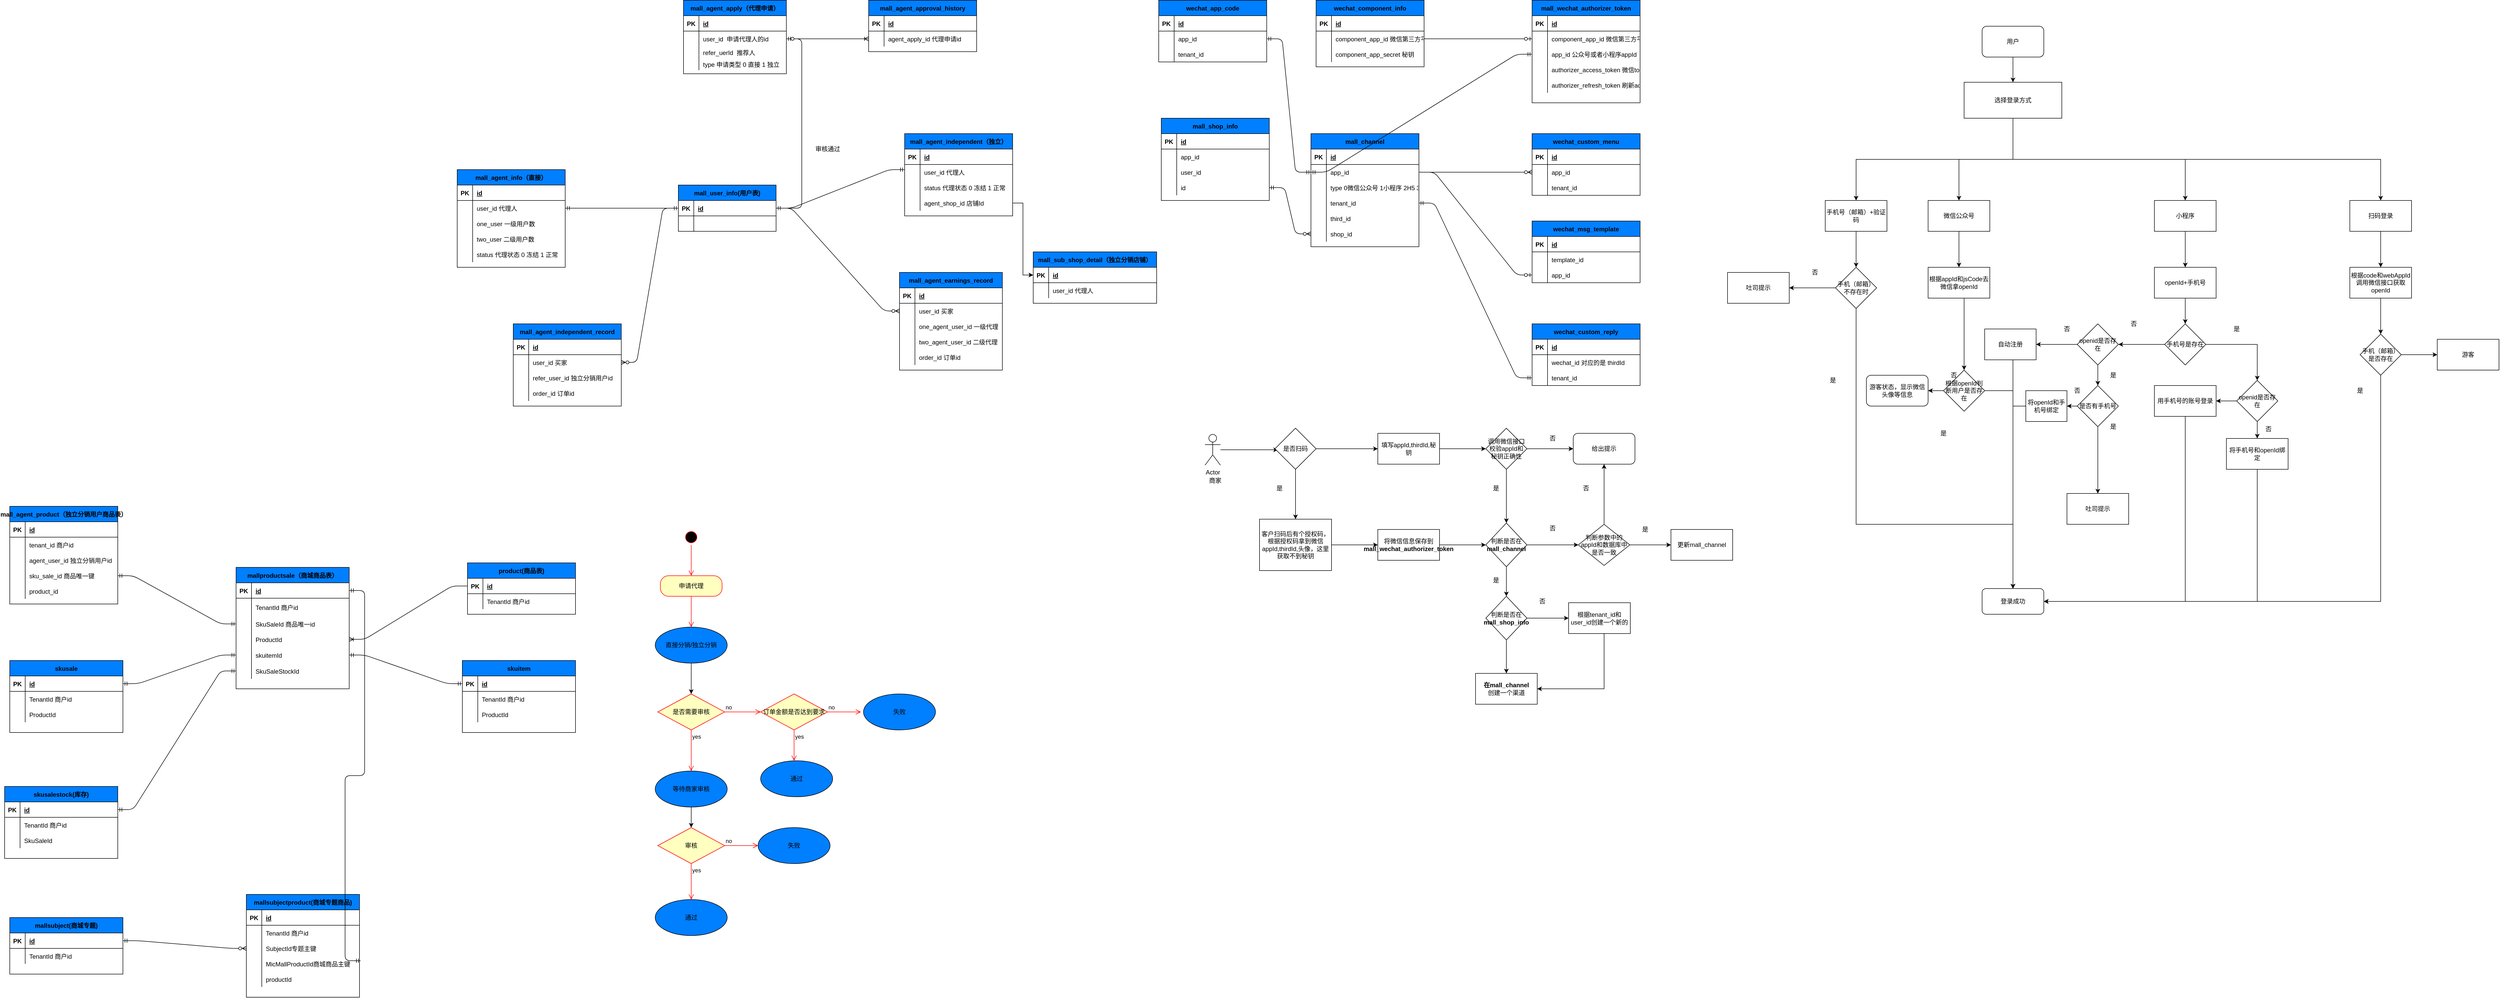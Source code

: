 <mxfile version="14.2.9" type="github">
  <diagram id="4r9hvT9p2KtW1Z8WkQpQ" name="Page-1">
    <mxGraphModel dx="3197" dy="1270" grid="1" gridSize="10" guides="1" tooltips="1" connect="1" arrows="1" fold="1" page="1" pageScale="1" pageWidth="827" pageHeight="1169" math="0" shadow="0">
      <root>
        <mxCell id="0" />
        <mxCell id="1" parent="0" />
        <mxCell id="OjrGZWiavvONDlh6qy8l-2" value="mall_user_info(用户表)" style="shape=table;startSize=30;container=1;collapsible=1;childLayout=tableLayout;fixedRows=1;rowLines=0;fontStyle=1;align=center;resizeLast=1;fillColor=#007FFF;" parent="1" vertex="1">
          <mxGeometry x="630" y="410" width="190" height="90" as="geometry" />
        </mxCell>
        <mxCell id="OjrGZWiavvONDlh6qy8l-3" value="" style="shape=partialRectangle;collapsible=0;dropTarget=0;pointerEvents=0;fillColor=none;top=0;left=0;bottom=1;right=0;points=[[0,0.5],[1,0.5]];portConstraint=eastwest;" parent="OjrGZWiavvONDlh6qy8l-2" vertex="1">
          <mxGeometry y="30" width="190" height="30" as="geometry" />
        </mxCell>
        <mxCell id="OjrGZWiavvONDlh6qy8l-4" value="PK" style="shape=partialRectangle;connectable=0;fillColor=none;top=0;left=0;bottom=0;right=0;fontStyle=1;overflow=hidden;" parent="OjrGZWiavvONDlh6qy8l-3" vertex="1">
          <mxGeometry width="30" height="30" as="geometry" />
        </mxCell>
        <mxCell id="OjrGZWiavvONDlh6qy8l-5" value="id" style="shape=partialRectangle;connectable=0;fillColor=none;top=0;left=0;bottom=0;right=0;align=left;spacingLeft=6;fontStyle=5;overflow=hidden;" parent="OjrGZWiavvONDlh6qy8l-3" vertex="1">
          <mxGeometry x="30" width="160" height="30" as="geometry" />
        </mxCell>
        <mxCell id="OjrGZWiavvONDlh6qy8l-6" value="" style="shape=partialRectangle;collapsible=0;dropTarget=0;pointerEvents=0;fillColor=none;top=0;left=0;bottom=0;right=0;points=[[0,0.5],[1,0.5]];portConstraint=eastwest;" parent="OjrGZWiavvONDlh6qy8l-2" vertex="1">
          <mxGeometry y="60" width="190" height="30" as="geometry" />
        </mxCell>
        <mxCell id="OjrGZWiavvONDlh6qy8l-7" value="" style="shape=partialRectangle;connectable=0;fillColor=none;top=0;left=0;bottom=0;right=0;editable=1;overflow=hidden;" parent="OjrGZWiavvONDlh6qy8l-6" vertex="1">
          <mxGeometry width="30" height="30" as="geometry" />
        </mxCell>
        <mxCell id="OjrGZWiavvONDlh6qy8l-8" value="" style="shape=partialRectangle;connectable=0;fillColor=none;top=0;left=0;bottom=0;right=0;align=left;spacingLeft=6;overflow=hidden;" parent="OjrGZWiavvONDlh6qy8l-6" vertex="1">
          <mxGeometry x="30" width="160" height="30" as="geometry" />
        </mxCell>
        <mxCell id="OjrGZWiavvONDlh6qy8l-36" value="mall_agent_apply（代理申请）" style="shape=table;startSize=30;container=1;collapsible=1;childLayout=tableLayout;fixedRows=1;rowLines=0;fontStyle=1;align=center;resizeLast=1;fillColor=#007FFF;" parent="1" vertex="1">
          <mxGeometry x="640" y="50.5" width="200" height="143" as="geometry" />
        </mxCell>
        <mxCell id="OjrGZWiavvONDlh6qy8l-37" value="" style="shape=partialRectangle;collapsible=0;dropTarget=0;pointerEvents=0;fillColor=none;top=0;left=0;bottom=1;right=0;points=[[0,0.5],[1,0.5]];portConstraint=eastwest;" parent="OjrGZWiavvONDlh6qy8l-36" vertex="1">
          <mxGeometry y="30" width="200" height="30" as="geometry" />
        </mxCell>
        <mxCell id="OjrGZWiavvONDlh6qy8l-38" value="PK" style="shape=partialRectangle;connectable=0;fillColor=none;top=0;left=0;bottom=0;right=0;fontStyle=1;overflow=hidden;" parent="OjrGZWiavvONDlh6qy8l-37" vertex="1">
          <mxGeometry width="30" height="30" as="geometry" />
        </mxCell>
        <mxCell id="OjrGZWiavvONDlh6qy8l-39" value="id" style="shape=partialRectangle;connectable=0;fillColor=none;top=0;left=0;bottom=0;right=0;align=left;spacingLeft=6;fontStyle=5;overflow=hidden;" parent="OjrGZWiavvONDlh6qy8l-37" vertex="1">
          <mxGeometry x="30" width="170" height="30" as="geometry" />
        </mxCell>
        <mxCell id="OjrGZWiavvONDlh6qy8l-40" value="" style="shape=partialRectangle;collapsible=0;dropTarget=0;pointerEvents=0;fillColor=none;top=0;left=0;bottom=0;right=0;points=[[0,0.5],[1,0.5]];portConstraint=eastwest;" parent="OjrGZWiavvONDlh6qy8l-36" vertex="1">
          <mxGeometry y="60" width="200" height="30" as="geometry" />
        </mxCell>
        <mxCell id="OjrGZWiavvONDlh6qy8l-41" value="" style="shape=partialRectangle;connectable=0;fillColor=none;top=0;left=0;bottom=0;right=0;editable=1;overflow=hidden;" parent="OjrGZWiavvONDlh6qy8l-40" vertex="1">
          <mxGeometry width="30" height="30" as="geometry" />
        </mxCell>
        <mxCell id="OjrGZWiavvONDlh6qy8l-42" value="user_id  申请代理人的id" style="shape=partialRectangle;connectable=0;fillColor=none;top=0;left=0;bottom=0;right=0;align=left;spacingLeft=6;overflow=hidden;" parent="OjrGZWiavvONDlh6qy8l-40" vertex="1">
          <mxGeometry x="30" width="170" height="30" as="geometry" />
        </mxCell>
        <mxCell id="OjrGZWiavvONDlh6qy8l-43" value="" style="shape=partialRectangle;collapsible=0;dropTarget=0;pointerEvents=0;fillColor=none;top=0;left=0;bottom=0;right=0;points=[[0,0.5],[1,0.5]];portConstraint=eastwest;" parent="OjrGZWiavvONDlh6qy8l-36" vertex="1">
          <mxGeometry y="90" width="200" height="23" as="geometry" />
        </mxCell>
        <mxCell id="OjrGZWiavvONDlh6qy8l-44" value="" style="shape=partialRectangle;connectable=0;fillColor=none;top=0;left=0;bottom=0;right=0;editable=1;overflow=hidden;" parent="OjrGZWiavvONDlh6qy8l-43" vertex="1">
          <mxGeometry width="30" height="23" as="geometry" />
        </mxCell>
        <mxCell id="OjrGZWiavvONDlh6qy8l-45" value="refer_uerId  推荐人" style="shape=partialRectangle;connectable=0;fillColor=none;top=0;left=0;bottom=0;right=0;align=left;spacingLeft=6;overflow=hidden;" parent="OjrGZWiavvONDlh6qy8l-43" vertex="1">
          <mxGeometry x="30" width="170" height="23" as="geometry" />
        </mxCell>
        <mxCell id="OjrGZWiavvONDlh6qy8l-68" value="" style="shape=partialRectangle;collapsible=0;dropTarget=0;pointerEvents=0;fillColor=none;top=0;left=0;bottom=0;right=0;points=[[0,0.5],[1,0.5]];portConstraint=eastwest;" parent="OjrGZWiavvONDlh6qy8l-36" vertex="1">
          <mxGeometry y="113" width="200" height="23" as="geometry" />
        </mxCell>
        <mxCell id="OjrGZWiavvONDlh6qy8l-69" value="" style="shape=partialRectangle;connectable=0;fillColor=none;top=0;left=0;bottom=0;right=0;editable=1;overflow=hidden;" parent="OjrGZWiavvONDlh6qy8l-68" vertex="1">
          <mxGeometry width="30" height="23" as="geometry" />
        </mxCell>
        <mxCell id="OjrGZWiavvONDlh6qy8l-70" value="type 申请类型 0 直接 1 独立" style="shape=partialRectangle;connectable=0;fillColor=none;top=0;left=0;bottom=0;right=0;align=left;spacingLeft=6;overflow=hidden;" parent="OjrGZWiavvONDlh6qy8l-68" vertex="1">
          <mxGeometry x="30" width="170" height="23" as="geometry" />
        </mxCell>
        <mxCell id="OjrGZWiavvONDlh6qy8l-55" value="mall_agent_info（直接）" style="shape=table;startSize=30;container=1;collapsible=1;childLayout=tableLayout;fixedRows=1;rowLines=0;fontStyle=1;align=center;resizeLast=1;fillColor=#007FFF;" parent="1" vertex="1">
          <mxGeometry x="200" y="380" width="210" height="190" as="geometry" />
        </mxCell>
        <mxCell id="OjrGZWiavvONDlh6qy8l-56" value="" style="shape=partialRectangle;collapsible=0;dropTarget=0;pointerEvents=0;fillColor=none;top=0;left=0;bottom=1;right=0;points=[[0,0.5],[1,0.5]];portConstraint=eastwest;" parent="OjrGZWiavvONDlh6qy8l-55" vertex="1">
          <mxGeometry y="30" width="210" height="30" as="geometry" />
        </mxCell>
        <mxCell id="OjrGZWiavvONDlh6qy8l-57" value="PK" style="shape=partialRectangle;connectable=0;fillColor=none;top=0;left=0;bottom=0;right=0;fontStyle=1;overflow=hidden;" parent="OjrGZWiavvONDlh6qy8l-56" vertex="1">
          <mxGeometry width="30" height="30" as="geometry" />
        </mxCell>
        <mxCell id="OjrGZWiavvONDlh6qy8l-58" value="id" style="shape=partialRectangle;connectable=0;fillColor=none;top=0;left=0;bottom=0;right=0;align=left;spacingLeft=6;fontStyle=5;overflow=hidden;" parent="OjrGZWiavvONDlh6qy8l-56" vertex="1">
          <mxGeometry x="30" width="180" height="30" as="geometry" />
        </mxCell>
        <mxCell id="OjrGZWiavvONDlh6qy8l-59" value="" style="shape=partialRectangle;collapsible=0;dropTarget=0;pointerEvents=0;fillColor=none;top=0;left=0;bottom=0;right=0;points=[[0,0.5],[1,0.5]];portConstraint=eastwest;" parent="OjrGZWiavvONDlh6qy8l-55" vertex="1">
          <mxGeometry y="60" width="210" height="30" as="geometry" />
        </mxCell>
        <mxCell id="OjrGZWiavvONDlh6qy8l-60" value="" style="shape=partialRectangle;connectable=0;fillColor=none;top=0;left=0;bottom=0;right=0;editable=1;overflow=hidden;" parent="OjrGZWiavvONDlh6qy8l-59" vertex="1">
          <mxGeometry width="30" height="30" as="geometry" />
        </mxCell>
        <mxCell id="OjrGZWiavvONDlh6qy8l-61" value="user_id 代理人" style="shape=partialRectangle;connectable=0;fillColor=none;top=0;left=0;bottom=0;right=0;align=left;spacingLeft=6;overflow=hidden;" parent="OjrGZWiavvONDlh6qy8l-59" vertex="1">
          <mxGeometry x="30" width="180" height="30" as="geometry" />
        </mxCell>
        <mxCell id="OjrGZWiavvONDlh6qy8l-62" value="" style="shape=partialRectangle;collapsible=0;dropTarget=0;pointerEvents=0;fillColor=none;top=0;left=0;bottom=0;right=0;points=[[0,0.5],[1,0.5]];portConstraint=eastwest;" parent="OjrGZWiavvONDlh6qy8l-55" vertex="1">
          <mxGeometry y="90" width="210" height="30" as="geometry" />
        </mxCell>
        <mxCell id="OjrGZWiavvONDlh6qy8l-63" value="" style="shape=partialRectangle;connectable=0;fillColor=none;top=0;left=0;bottom=0;right=0;editable=1;overflow=hidden;" parent="OjrGZWiavvONDlh6qy8l-62" vertex="1">
          <mxGeometry width="30" height="30" as="geometry" />
        </mxCell>
        <mxCell id="OjrGZWiavvONDlh6qy8l-64" value="one_user 一级用户数" style="shape=partialRectangle;connectable=0;fillColor=none;top=0;left=0;bottom=0;right=0;align=left;spacingLeft=6;overflow=hidden;" parent="OjrGZWiavvONDlh6qy8l-62" vertex="1">
          <mxGeometry x="30" width="180" height="30" as="geometry" />
        </mxCell>
        <mxCell id="OjrGZWiavvONDlh6qy8l-65" value="" style="shape=partialRectangle;collapsible=0;dropTarget=0;pointerEvents=0;fillColor=none;top=0;left=0;bottom=0;right=0;points=[[0,0.5],[1,0.5]];portConstraint=eastwest;" parent="OjrGZWiavvONDlh6qy8l-55" vertex="1">
          <mxGeometry y="120" width="210" height="30" as="geometry" />
        </mxCell>
        <mxCell id="OjrGZWiavvONDlh6qy8l-66" value="" style="shape=partialRectangle;connectable=0;fillColor=none;top=0;left=0;bottom=0;right=0;editable=1;overflow=hidden;" parent="OjrGZWiavvONDlh6qy8l-65" vertex="1">
          <mxGeometry width="30" height="30" as="geometry" />
        </mxCell>
        <mxCell id="OjrGZWiavvONDlh6qy8l-67" value="two_user 二级用户数" style="shape=partialRectangle;connectable=0;fillColor=none;top=0;left=0;bottom=0;right=0;align=left;spacingLeft=6;overflow=hidden;" parent="OjrGZWiavvONDlh6qy8l-65" vertex="1">
          <mxGeometry x="30" width="180" height="30" as="geometry" />
        </mxCell>
        <mxCell id="OjrGZWiavvONDlh6qy8l-71" value="" style="shape=partialRectangle;collapsible=0;dropTarget=0;pointerEvents=0;fillColor=none;top=0;left=0;bottom=0;right=0;points=[[0,0.5],[1,0.5]];portConstraint=eastwest;" parent="OjrGZWiavvONDlh6qy8l-55" vertex="1">
          <mxGeometry y="150" width="210" height="30" as="geometry" />
        </mxCell>
        <mxCell id="OjrGZWiavvONDlh6qy8l-72" value="" style="shape=partialRectangle;connectable=0;fillColor=none;top=0;left=0;bottom=0;right=0;editable=1;overflow=hidden;" parent="OjrGZWiavvONDlh6qy8l-71" vertex="1">
          <mxGeometry width="30" height="30" as="geometry" />
        </mxCell>
        <mxCell id="OjrGZWiavvONDlh6qy8l-73" value="status 代理状态 0 冻结 1 正常" style="shape=partialRectangle;connectable=0;fillColor=none;top=0;left=0;bottom=0;right=0;align=left;spacingLeft=6;overflow=hidden;" parent="OjrGZWiavvONDlh6qy8l-71" vertex="1">
          <mxGeometry x="30" width="180" height="30" as="geometry" />
        </mxCell>
        <mxCell id="OjrGZWiavvONDlh6qy8l-79" value="mall_agent_independent（独立）" style="shape=table;startSize=30;container=1;collapsible=1;childLayout=tableLayout;fixedRows=1;rowLines=0;fontStyle=1;align=center;resizeLast=1;fillColor=#007FFF;" parent="1" vertex="1">
          <mxGeometry x="1070" y="310" width="210" height="160" as="geometry" />
        </mxCell>
        <mxCell id="OjrGZWiavvONDlh6qy8l-80" value="" style="shape=partialRectangle;collapsible=0;dropTarget=0;pointerEvents=0;fillColor=none;top=0;left=0;bottom=1;right=0;points=[[0,0.5],[1,0.5]];portConstraint=eastwest;" parent="OjrGZWiavvONDlh6qy8l-79" vertex="1">
          <mxGeometry y="30" width="210" height="30" as="geometry" />
        </mxCell>
        <mxCell id="OjrGZWiavvONDlh6qy8l-81" value="PK" style="shape=partialRectangle;connectable=0;fillColor=none;top=0;left=0;bottom=0;right=0;fontStyle=1;overflow=hidden;" parent="OjrGZWiavvONDlh6qy8l-80" vertex="1">
          <mxGeometry width="30" height="30" as="geometry" />
        </mxCell>
        <mxCell id="OjrGZWiavvONDlh6qy8l-82" value="id" style="shape=partialRectangle;connectable=0;fillColor=none;top=0;left=0;bottom=0;right=0;align=left;spacingLeft=6;fontStyle=5;overflow=hidden;" parent="OjrGZWiavvONDlh6qy8l-80" vertex="1">
          <mxGeometry x="30" width="180" height="30" as="geometry" />
        </mxCell>
        <mxCell id="OjrGZWiavvONDlh6qy8l-83" value="" style="shape=partialRectangle;collapsible=0;dropTarget=0;pointerEvents=0;fillColor=none;top=0;left=0;bottom=0;right=0;points=[[0,0.5],[1,0.5]];portConstraint=eastwest;" parent="OjrGZWiavvONDlh6qy8l-79" vertex="1">
          <mxGeometry y="60" width="210" height="30" as="geometry" />
        </mxCell>
        <mxCell id="OjrGZWiavvONDlh6qy8l-84" value="" style="shape=partialRectangle;connectable=0;fillColor=none;top=0;left=0;bottom=0;right=0;editable=1;overflow=hidden;" parent="OjrGZWiavvONDlh6qy8l-83" vertex="1">
          <mxGeometry width="30" height="30" as="geometry" />
        </mxCell>
        <mxCell id="OjrGZWiavvONDlh6qy8l-85" value="user_id 代理人" style="shape=partialRectangle;connectable=0;fillColor=none;top=0;left=0;bottom=0;right=0;align=left;spacingLeft=6;overflow=hidden;" parent="OjrGZWiavvONDlh6qy8l-83" vertex="1">
          <mxGeometry x="30" width="180" height="30" as="geometry" />
        </mxCell>
        <mxCell id="OjrGZWiavvONDlh6qy8l-92" value="" style="shape=partialRectangle;collapsible=0;dropTarget=0;pointerEvents=0;fillColor=none;top=0;left=0;bottom=0;right=0;points=[[0,0.5],[1,0.5]];portConstraint=eastwest;" parent="OjrGZWiavvONDlh6qy8l-79" vertex="1">
          <mxGeometry y="90" width="210" height="30" as="geometry" />
        </mxCell>
        <mxCell id="OjrGZWiavvONDlh6qy8l-93" value="" style="shape=partialRectangle;connectable=0;fillColor=none;top=0;left=0;bottom=0;right=0;editable=1;overflow=hidden;" parent="OjrGZWiavvONDlh6qy8l-92" vertex="1">
          <mxGeometry width="30" height="30" as="geometry" />
        </mxCell>
        <mxCell id="OjrGZWiavvONDlh6qy8l-94" value="status 代理状态 0 冻结 1 正常" style="shape=partialRectangle;connectable=0;fillColor=none;top=0;left=0;bottom=0;right=0;align=left;spacingLeft=6;overflow=hidden;" parent="OjrGZWiavvONDlh6qy8l-92" vertex="1">
          <mxGeometry x="30" width="180" height="30" as="geometry" />
        </mxCell>
        <mxCell id="OjrGZWiavvONDlh6qy8l-95" value="" style="shape=partialRectangle;collapsible=0;dropTarget=0;pointerEvents=0;fillColor=none;top=0;left=0;bottom=0;right=0;points=[[0,0.5],[1,0.5]];portConstraint=eastwest;" parent="OjrGZWiavvONDlh6qy8l-79" vertex="1">
          <mxGeometry y="120" width="210" height="30" as="geometry" />
        </mxCell>
        <mxCell id="OjrGZWiavvONDlh6qy8l-96" value="" style="shape=partialRectangle;connectable=0;fillColor=none;top=0;left=0;bottom=0;right=0;editable=1;overflow=hidden;" parent="OjrGZWiavvONDlh6qy8l-95" vertex="1">
          <mxGeometry width="30" height="30" as="geometry" />
        </mxCell>
        <mxCell id="OjrGZWiavvONDlh6qy8l-97" value="agent_shop_id 店铺Id" style="shape=partialRectangle;connectable=0;fillColor=none;top=0;left=0;bottom=0;right=0;align=left;spacingLeft=6;overflow=hidden;" parent="OjrGZWiavvONDlh6qy8l-95" vertex="1">
          <mxGeometry x="30" width="180" height="30" as="geometry" />
        </mxCell>
        <mxCell id="OjrGZWiavvONDlh6qy8l-101" value="审核通过" style="text;html=1;align=center;verticalAlign=middle;resizable=0;points=[];autosize=1;" parent="1" vertex="1">
          <mxGeometry x="890" y="330" width="60" height="20" as="geometry" />
        </mxCell>
        <mxCell id="OjrGZWiavvONDlh6qy8l-102" value="mall_agent_earnings_record" style="shape=table;startSize=30;container=1;collapsible=1;childLayout=tableLayout;fixedRows=1;rowLines=0;fontStyle=1;align=center;resizeLast=1;fillColor=#007FFF;" parent="1" vertex="1">
          <mxGeometry x="1060" y="580" width="200" height="190" as="geometry" />
        </mxCell>
        <mxCell id="OjrGZWiavvONDlh6qy8l-103" value="" style="shape=partialRectangle;collapsible=0;dropTarget=0;pointerEvents=0;fillColor=none;top=0;left=0;bottom=1;right=0;points=[[0,0.5],[1,0.5]];portConstraint=eastwest;" parent="OjrGZWiavvONDlh6qy8l-102" vertex="1">
          <mxGeometry y="30" width="200" height="30" as="geometry" />
        </mxCell>
        <mxCell id="OjrGZWiavvONDlh6qy8l-104" value="PK" style="shape=partialRectangle;connectable=0;fillColor=none;top=0;left=0;bottom=0;right=0;fontStyle=1;overflow=hidden;" parent="OjrGZWiavvONDlh6qy8l-103" vertex="1">
          <mxGeometry width="30" height="30" as="geometry" />
        </mxCell>
        <mxCell id="OjrGZWiavvONDlh6qy8l-105" value="id" style="shape=partialRectangle;connectable=0;fillColor=none;top=0;left=0;bottom=0;right=0;align=left;spacingLeft=6;fontStyle=5;overflow=hidden;" parent="OjrGZWiavvONDlh6qy8l-103" vertex="1">
          <mxGeometry x="30" width="170" height="30" as="geometry" />
        </mxCell>
        <mxCell id="OjrGZWiavvONDlh6qy8l-106" value="" style="shape=partialRectangle;collapsible=0;dropTarget=0;pointerEvents=0;fillColor=none;top=0;left=0;bottom=0;right=0;points=[[0,0.5],[1,0.5]];portConstraint=eastwest;" parent="OjrGZWiavvONDlh6qy8l-102" vertex="1">
          <mxGeometry y="60" width="200" height="30" as="geometry" />
        </mxCell>
        <mxCell id="OjrGZWiavvONDlh6qy8l-107" value="" style="shape=partialRectangle;connectable=0;fillColor=none;top=0;left=0;bottom=0;right=0;editable=1;overflow=hidden;" parent="OjrGZWiavvONDlh6qy8l-106" vertex="1">
          <mxGeometry width="30" height="30" as="geometry" />
        </mxCell>
        <mxCell id="OjrGZWiavvONDlh6qy8l-108" value="user_id 买家" style="shape=partialRectangle;connectable=0;fillColor=none;top=0;left=0;bottom=0;right=0;align=left;spacingLeft=6;overflow=hidden;" parent="OjrGZWiavvONDlh6qy8l-106" vertex="1">
          <mxGeometry x="30" width="170" height="30" as="geometry" />
        </mxCell>
        <mxCell id="OjrGZWiavvONDlh6qy8l-109" value="" style="shape=partialRectangle;collapsible=0;dropTarget=0;pointerEvents=0;fillColor=none;top=0;left=0;bottom=0;right=0;points=[[0,0.5],[1,0.5]];portConstraint=eastwest;" parent="OjrGZWiavvONDlh6qy8l-102" vertex="1">
          <mxGeometry y="90" width="200" height="30" as="geometry" />
        </mxCell>
        <mxCell id="OjrGZWiavvONDlh6qy8l-110" value="" style="shape=partialRectangle;connectable=0;fillColor=none;top=0;left=0;bottom=0;right=0;editable=1;overflow=hidden;" parent="OjrGZWiavvONDlh6qy8l-109" vertex="1">
          <mxGeometry width="30" height="30" as="geometry" />
        </mxCell>
        <mxCell id="OjrGZWiavvONDlh6qy8l-111" value="one_agent_user_id 一级代理" style="shape=partialRectangle;connectable=0;fillColor=none;top=0;left=0;bottom=0;right=0;align=left;spacingLeft=6;overflow=hidden;" parent="OjrGZWiavvONDlh6qy8l-109" vertex="1">
          <mxGeometry x="30" width="170" height="30" as="geometry" />
        </mxCell>
        <mxCell id="OjrGZWiavvONDlh6qy8l-112" value="" style="shape=partialRectangle;collapsible=0;dropTarget=0;pointerEvents=0;fillColor=none;top=0;left=0;bottom=0;right=0;points=[[0,0.5],[1,0.5]];portConstraint=eastwest;" parent="OjrGZWiavvONDlh6qy8l-102" vertex="1">
          <mxGeometry y="120" width="200" height="30" as="geometry" />
        </mxCell>
        <mxCell id="OjrGZWiavvONDlh6qy8l-113" value="" style="shape=partialRectangle;connectable=0;fillColor=none;top=0;left=0;bottom=0;right=0;editable=1;overflow=hidden;" parent="OjrGZWiavvONDlh6qy8l-112" vertex="1">
          <mxGeometry width="30" height="30" as="geometry" />
        </mxCell>
        <mxCell id="OjrGZWiavvONDlh6qy8l-114" value="two_agent_user_id 二级代理" style="shape=partialRectangle;connectable=0;fillColor=none;top=0;left=0;bottom=0;right=0;align=left;spacingLeft=6;overflow=hidden;" parent="OjrGZWiavvONDlh6qy8l-112" vertex="1">
          <mxGeometry x="30" width="170" height="30" as="geometry" />
        </mxCell>
        <mxCell id="OjrGZWiavvONDlh6qy8l-115" value="" style="shape=partialRectangle;collapsible=0;dropTarget=0;pointerEvents=0;fillColor=none;top=0;left=0;bottom=0;right=0;points=[[0,0.5],[1,0.5]];portConstraint=eastwest;" parent="OjrGZWiavvONDlh6qy8l-102" vertex="1">
          <mxGeometry y="150" width="200" height="30" as="geometry" />
        </mxCell>
        <mxCell id="OjrGZWiavvONDlh6qy8l-116" value="" style="shape=partialRectangle;connectable=0;fillColor=none;top=0;left=0;bottom=0;right=0;editable=1;overflow=hidden;" parent="OjrGZWiavvONDlh6qy8l-115" vertex="1">
          <mxGeometry width="30" height="30" as="geometry" />
        </mxCell>
        <mxCell id="OjrGZWiavvONDlh6qy8l-117" value="order_id 订单id" style="shape=partialRectangle;connectable=0;fillColor=none;top=0;left=0;bottom=0;right=0;align=left;spacingLeft=6;overflow=hidden;" parent="OjrGZWiavvONDlh6qy8l-115" vertex="1">
          <mxGeometry x="30" width="170" height="30" as="geometry" />
        </mxCell>
        <mxCell id="OjrGZWiavvONDlh6qy8l-118" value="mall_agent_independent_record" style="shape=table;startSize=30;container=1;collapsible=1;childLayout=tableLayout;fixedRows=1;rowLines=0;fontStyle=1;align=center;resizeLast=1;fillColor=#007FFF;" parent="1" vertex="1">
          <mxGeometry x="309" y="680" width="210" height="160" as="geometry" />
        </mxCell>
        <mxCell id="OjrGZWiavvONDlh6qy8l-119" value="" style="shape=partialRectangle;collapsible=0;dropTarget=0;pointerEvents=0;fillColor=none;top=0;left=0;bottom=1;right=0;points=[[0,0.5],[1,0.5]];portConstraint=eastwest;" parent="OjrGZWiavvONDlh6qy8l-118" vertex="1">
          <mxGeometry y="30" width="210" height="30" as="geometry" />
        </mxCell>
        <mxCell id="OjrGZWiavvONDlh6qy8l-120" value="PK" style="shape=partialRectangle;connectable=0;fillColor=none;top=0;left=0;bottom=0;right=0;fontStyle=1;overflow=hidden;" parent="OjrGZWiavvONDlh6qy8l-119" vertex="1">
          <mxGeometry width="30" height="30" as="geometry" />
        </mxCell>
        <mxCell id="OjrGZWiavvONDlh6qy8l-121" value="id" style="shape=partialRectangle;connectable=0;fillColor=none;top=0;left=0;bottom=0;right=0;align=left;spacingLeft=6;fontStyle=5;overflow=hidden;" parent="OjrGZWiavvONDlh6qy8l-119" vertex="1">
          <mxGeometry x="30" width="180" height="30" as="geometry" />
        </mxCell>
        <mxCell id="OjrGZWiavvONDlh6qy8l-122" value="" style="shape=partialRectangle;collapsible=0;dropTarget=0;pointerEvents=0;fillColor=none;top=0;left=0;bottom=0;right=0;points=[[0,0.5],[1,0.5]];portConstraint=eastwest;" parent="OjrGZWiavvONDlh6qy8l-118" vertex="1">
          <mxGeometry y="60" width="210" height="30" as="geometry" />
        </mxCell>
        <mxCell id="OjrGZWiavvONDlh6qy8l-123" value="" style="shape=partialRectangle;connectable=0;fillColor=none;top=0;left=0;bottom=0;right=0;editable=1;overflow=hidden;" parent="OjrGZWiavvONDlh6qy8l-122" vertex="1">
          <mxGeometry width="30" height="30" as="geometry" />
        </mxCell>
        <mxCell id="OjrGZWiavvONDlh6qy8l-124" value="user_id 买家" style="shape=partialRectangle;connectable=0;fillColor=none;top=0;left=0;bottom=0;right=0;align=left;spacingLeft=6;overflow=hidden;" parent="OjrGZWiavvONDlh6qy8l-122" vertex="1">
          <mxGeometry x="30" width="180" height="30" as="geometry" />
        </mxCell>
        <mxCell id="OjrGZWiavvONDlh6qy8l-128" value="" style="shape=partialRectangle;collapsible=0;dropTarget=0;pointerEvents=0;fillColor=none;top=0;left=0;bottom=0;right=0;points=[[0,0.5],[1,0.5]];portConstraint=eastwest;" parent="OjrGZWiavvONDlh6qy8l-118" vertex="1">
          <mxGeometry y="90" width="210" height="30" as="geometry" />
        </mxCell>
        <mxCell id="OjrGZWiavvONDlh6qy8l-129" value="" style="shape=partialRectangle;connectable=0;fillColor=none;top=0;left=0;bottom=0;right=0;editable=1;overflow=hidden;" parent="OjrGZWiavvONDlh6qy8l-128" vertex="1">
          <mxGeometry width="30" height="30" as="geometry" />
        </mxCell>
        <mxCell id="OjrGZWiavvONDlh6qy8l-130" value="refer_user_id 独立分销用户id" style="shape=partialRectangle;connectable=0;fillColor=none;top=0;left=0;bottom=0;right=0;align=left;spacingLeft=6;overflow=hidden;" parent="OjrGZWiavvONDlh6qy8l-128" vertex="1">
          <mxGeometry x="30" width="180" height="30" as="geometry" />
        </mxCell>
        <mxCell id="OjrGZWiavvONDlh6qy8l-131" value="" style="shape=partialRectangle;collapsible=0;dropTarget=0;pointerEvents=0;fillColor=none;top=0;left=0;bottom=0;right=0;points=[[0,0.5],[1,0.5]];portConstraint=eastwest;" parent="OjrGZWiavvONDlh6qy8l-118" vertex="1">
          <mxGeometry y="120" width="210" height="30" as="geometry" />
        </mxCell>
        <mxCell id="OjrGZWiavvONDlh6qy8l-132" value="" style="shape=partialRectangle;connectable=0;fillColor=none;top=0;left=0;bottom=0;right=0;editable=1;overflow=hidden;" parent="OjrGZWiavvONDlh6qy8l-131" vertex="1">
          <mxGeometry width="30" height="30" as="geometry" />
        </mxCell>
        <mxCell id="OjrGZWiavvONDlh6qy8l-133" value="order_id 订单id" style="shape=partialRectangle;connectable=0;fillColor=none;top=0;left=0;bottom=0;right=0;align=left;spacingLeft=6;overflow=hidden;" parent="OjrGZWiavvONDlh6qy8l-131" vertex="1">
          <mxGeometry x="30" width="180" height="30" as="geometry" />
        </mxCell>
        <mxCell id="OjrGZWiavvONDlh6qy8l-134" value="mall_agent_approval_history" style="shape=table;startSize=30;container=1;collapsible=1;childLayout=tableLayout;fixedRows=1;rowLines=0;fontStyle=1;align=center;resizeLast=1;fillColor=#007FFF;" parent="1" vertex="1">
          <mxGeometry x="1000" y="50.5" width="210" height="100" as="geometry" />
        </mxCell>
        <mxCell id="OjrGZWiavvONDlh6qy8l-135" value="" style="shape=partialRectangle;collapsible=0;dropTarget=0;pointerEvents=0;fillColor=none;top=0;left=0;bottom=1;right=0;points=[[0,0.5],[1,0.5]];portConstraint=eastwest;" parent="OjrGZWiavvONDlh6qy8l-134" vertex="1">
          <mxGeometry y="30" width="210" height="30" as="geometry" />
        </mxCell>
        <mxCell id="OjrGZWiavvONDlh6qy8l-136" value="PK" style="shape=partialRectangle;connectable=0;fillColor=none;top=0;left=0;bottom=0;right=0;fontStyle=1;overflow=hidden;" parent="OjrGZWiavvONDlh6qy8l-135" vertex="1">
          <mxGeometry width="30" height="30" as="geometry" />
        </mxCell>
        <mxCell id="OjrGZWiavvONDlh6qy8l-137" value="id" style="shape=partialRectangle;connectable=0;fillColor=none;top=0;left=0;bottom=0;right=0;align=left;spacingLeft=6;fontStyle=5;overflow=hidden;" parent="OjrGZWiavvONDlh6qy8l-135" vertex="1">
          <mxGeometry x="30" width="180" height="30" as="geometry" />
        </mxCell>
        <mxCell id="OjrGZWiavvONDlh6qy8l-138" value="" style="shape=partialRectangle;collapsible=0;dropTarget=0;pointerEvents=0;fillColor=none;top=0;left=0;bottom=0;right=0;points=[[0,0.5],[1,0.5]];portConstraint=eastwest;" parent="OjrGZWiavvONDlh6qy8l-134" vertex="1">
          <mxGeometry y="60" width="210" height="30" as="geometry" />
        </mxCell>
        <mxCell id="OjrGZWiavvONDlh6qy8l-139" value="" style="shape=partialRectangle;connectable=0;fillColor=none;top=0;left=0;bottom=0;right=0;editable=1;overflow=hidden;" parent="OjrGZWiavvONDlh6qy8l-138" vertex="1">
          <mxGeometry width="30" height="30" as="geometry" />
        </mxCell>
        <mxCell id="OjrGZWiavvONDlh6qy8l-140" value="agent_apply_id 代理申请id" style="shape=partialRectangle;connectable=0;fillColor=none;top=0;left=0;bottom=0;right=0;align=left;spacingLeft=6;overflow=hidden;" parent="OjrGZWiavvONDlh6qy8l-138" vertex="1">
          <mxGeometry x="30" width="180" height="30" as="geometry" />
        </mxCell>
        <mxCell id="OjrGZWiavvONDlh6qy8l-156" value="mall_sub_shop_detail（独立分销店铺）" style="shape=table;startSize=30;container=1;collapsible=1;childLayout=tableLayout;fixedRows=1;rowLines=0;fontStyle=1;align=center;resizeLast=1;fillColor=#007FFF;" parent="1" vertex="1">
          <mxGeometry x="1320" y="540" width="240" height="100" as="geometry" />
        </mxCell>
        <mxCell id="OjrGZWiavvONDlh6qy8l-157" value="" style="shape=partialRectangle;collapsible=0;dropTarget=0;pointerEvents=0;fillColor=none;top=0;left=0;bottom=1;right=0;points=[[0,0.5],[1,0.5]];portConstraint=eastwest;" parent="OjrGZWiavvONDlh6qy8l-156" vertex="1">
          <mxGeometry y="30" width="240" height="30" as="geometry" />
        </mxCell>
        <mxCell id="OjrGZWiavvONDlh6qy8l-158" value="PK" style="shape=partialRectangle;connectable=0;fillColor=none;top=0;left=0;bottom=0;right=0;fontStyle=1;overflow=hidden;" parent="OjrGZWiavvONDlh6qy8l-157" vertex="1">
          <mxGeometry width="30" height="30" as="geometry" />
        </mxCell>
        <mxCell id="OjrGZWiavvONDlh6qy8l-159" value="id" style="shape=partialRectangle;connectable=0;fillColor=none;top=0;left=0;bottom=0;right=0;align=left;spacingLeft=6;fontStyle=5;overflow=hidden;" parent="OjrGZWiavvONDlh6qy8l-157" vertex="1">
          <mxGeometry x="30" width="210" height="30" as="geometry" />
        </mxCell>
        <mxCell id="OjrGZWiavvONDlh6qy8l-160" value="" style="shape=partialRectangle;collapsible=0;dropTarget=0;pointerEvents=0;fillColor=none;top=0;left=0;bottom=0;right=0;points=[[0,0.5],[1,0.5]];portConstraint=eastwest;" parent="OjrGZWiavvONDlh6qy8l-156" vertex="1">
          <mxGeometry y="60" width="240" height="30" as="geometry" />
        </mxCell>
        <mxCell id="OjrGZWiavvONDlh6qy8l-161" value="" style="shape=partialRectangle;connectable=0;fillColor=none;top=0;left=0;bottom=0;right=0;editable=1;overflow=hidden;" parent="OjrGZWiavvONDlh6qy8l-160" vertex="1">
          <mxGeometry width="30" height="30" as="geometry" />
        </mxCell>
        <mxCell id="OjrGZWiavvONDlh6qy8l-162" value="user_id 代理人" style="shape=partialRectangle;connectable=0;fillColor=none;top=0;left=0;bottom=0;right=0;align=left;spacingLeft=6;overflow=hidden;" parent="OjrGZWiavvONDlh6qy8l-160" vertex="1">
          <mxGeometry x="30" width="210" height="30" as="geometry" />
        </mxCell>
        <mxCell id="OjrGZWiavvONDlh6qy8l-169" style="edgeStyle=orthogonalEdgeStyle;rounded=0;orthogonalLoop=1;jettySize=auto;html=1;entryX=0;entryY=0.5;entryDx=0;entryDy=0;" parent="1" source="OjrGZWiavvONDlh6qy8l-95" target="OjrGZWiavvONDlh6qy8l-157" edge="1">
          <mxGeometry relative="1" as="geometry" />
        </mxCell>
        <mxCell id="OjrGZWiavvONDlh6qy8l-209" value="" style="edgeStyle=entityRelationEdgeStyle;fontSize=12;html=1;endArrow=ERmandOne;startArrow=ERmandOne;exitX=1;exitY=0.5;exitDx=0;exitDy=0;" parent="1" source="OjrGZWiavvONDlh6qy8l-3" edge="1">
          <mxGeometry width="100" height="100" relative="1" as="geometry">
            <mxPoint x="970" y="480" as="sourcePoint" />
            <mxPoint x="1070" y="380" as="targetPoint" />
          </mxGeometry>
        </mxCell>
        <mxCell id="OjrGZWiavvONDlh6qy8l-210" value="" style="edgeStyle=entityRelationEdgeStyle;fontSize=12;html=1;endArrow=ERmandOne;startArrow=ERmandOne;exitX=1;exitY=0.5;exitDx=0;exitDy=0;" parent="1" source="OjrGZWiavvONDlh6qy8l-3" target="OjrGZWiavvONDlh6qy8l-40" edge="1">
          <mxGeometry width="100" height="100" relative="1" as="geometry">
            <mxPoint x="810" y="660" as="sourcePoint" />
            <mxPoint x="910" y="560" as="targetPoint" />
          </mxGeometry>
        </mxCell>
        <mxCell id="OjrGZWiavvONDlh6qy8l-211" value="" style="edgeStyle=entityRelationEdgeStyle;fontSize=12;html=1;endArrow=ERoneToMany;startArrow=ERzeroToOne;exitX=1;exitY=0.5;exitDx=0;exitDy=0;entryX=0;entryY=0.5;entryDx=0;entryDy=0;" parent="1" source="OjrGZWiavvONDlh6qy8l-40" target="OjrGZWiavvONDlh6qy8l-138" edge="1">
          <mxGeometry width="100" height="100" relative="1" as="geometry">
            <mxPoint x="850" y="210" as="sourcePoint" />
            <mxPoint x="950" y="110" as="targetPoint" />
          </mxGeometry>
        </mxCell>
        <mxCell id="OjrGZWiavvONDlh6qy8l-212" value="" style="edgeStyle=entityRelationEdgeStyle;fontSize=12;html=1;endArrow=ERzeroToMany;startArrow=ERmandOne;entryX=0;entryY=0.5;entryDx=0;entryDy=0;exitX=1;exitY=0.5;exitDx=0;exitDy=0;" parent="1" source="OjrGZWiavvONDlh6qy8l-3" target="OjrGZWiavvONDlh6qy8l-106" edge="1">
          <mxGeometry width="100" height="100" relative="1" as="geometry">
            <mxPoint x="780" y="710" as="sourcePoint" />
            <mxPoint x="880" y="610" as="targetPoint" />
          </mxGeometry>
        </mxCell>
        <mxCell id="OjrGZWiavvONDlh6qy8l-213" value="" style="edgeStyle=entityRelationEdgeStyle;fontSize=12;html=1;endArrow=ERzeroToMany;startArrow=ERmandOne;exitX=0;exitY=0.5;exitDx=0;exitDy=0;" parent="1" source="OjrGZWiavvONDlh6qy8l-3" target="OjrGZWiavvONDlh6qy8l-122" edge="1">
          <mxGeometry width="100" height="100" relative="1" as="geometry">
            <mxPoint x="700" y="830" as="sourcePoint" />
            <mxPoint x="800" y="730" as="targetPoint" />
          </mxGeometry>
        </mxCell>
        <mxCell id="OjrGZWiavvONDlh6qy8l-214" value="" style="edgeStyle=entityRelationEdgeStyle;fontSize=12;html=1;endArrow=ERmandOne;startArrow=ERmandOne;" parent="1" source="OjrGZWiavvONDlh6qy8l-59" edge="1">
          <mxGeometry width="100" height="100" relative="1" as="geometry">
            <mxPoint x="500" y="510" as="sourcePoint" />
            <mxPoint x="630" y="455" as="targetPoint" />
          </mxGeometry>
        </mxCell>
        <mxCell id="OjrGZWiavvONDlh6qy8l-220" value="" style="ellipse;html=1;shape=startState;fillColor=#000000;strokeColor=#ff0000;" parent="1" vertex="1">
          <mxGeometry x="640" y="1080" width="30" height="30" as="geometry" />
        </mxCell>
        <mxCell id="OjrGZWiavvONDlh6qy8l-221" value="" style="edgeStyle=orthogonalEdgeStyle;html=1;verticalAlign=bottom;endArrow=open;endSize=8;strokeColor=#ff0000;" parent="1" source="OjrGZWiavvONDlh6qy8l-220" edge="1">
          <mxGeometry relative="1" as="geometry">
            <mxPoint x="655" y="1170" as="targetPoint" />
          </mxGeometry>
        </mxCell>
        <mxCell id="OjrGZWiavvONDlh6qy8l-222" value="申请代理" style="rounded=1;whiteSpace=wrap;html=1;arcSize=40;fontColor=#000000;fillColor=#ffffc0;strokeColor=#ff0000;" parent="1" vertex="1">
          <mxGeometry x="595" y="1170" width="120" height="40" as="geometry" />
        </mxCell>
        <mxCell id="OjrGZWiavvONDlh6qy8l-223" value="" style="edgeStyle=orthogonalEdgeStyle;html=1;verticalAlign=bottom;endArrow=open;endSize=8;strokeColor=#ff0000;" parent="1" source="OjrGZWiavvONDlh6qy8l-222" edge="1">
          <mxGeometry relative="1" as="geometry">
            <mxPoint x="655" y="1270" as="targetPoint" />
          </mxGeometry>
        </mxCell>
        <mxCell id="OjrGZWiavvONDlh6qy8l-232" value="" style="edgeStyle=orthogonalEdgeStyle;rounded=0;orthogonalLoop=1;jettySize=auto;html=1;" parent="1" source="OjrGZWiavvONDlh6qy8l-225" target="OjrGZWiavvONDlh6qy8l-229" edge="1">
          <mxGeometry relative="1" as="geometry" />
        </mxCell>
        <mxCell id="OjrGZWiavvONDlh6qy8l-225" value="直接分销/独立分销" style="ellipse;whiteSpace=wrap;html=1;fillColor=#007FFF;" parent="1" vertex="1">
          <mxGeometry x="585" y="1270" width="140" height="70" as="geometry" />
        </mxCell>
        <mxCell id="OjrGZWiavvONDlh6qy8l-229" value="是否需要审核" style="rhombus;whiteSpace=wrap;html=1;fillColor=#ffffc0;strokeColor=#ff0000;" parent="1" vertex="1">
          <mxGeometry x="590" y="1400" width="130" height="70" as="geometry" />
        </mxCell>
        <mxCell id="OjrGZWiavvONDlh6qy8l-230" value="no" style="edgeStyle=orthogonalEdgeStyle;html=1;align=left;verticalAlign=bottom;endArrow=open;endSize=8;strokeColor=#ff0000;" parent="1" source="OjrGZWiavvONDlh6qy8l-229" edge="1">
          <mxGeometry x="-1" relative="1" as="geometry">
            <mxPoint x="790" y="1435" as="targetPoint" />
          </mxGeometry>
        </mxCell>
        <mxCell id="OjrGZWiavvONDlh6qy8l-231" value="yes" style="edgeStyle=orthogonalEdgeStyle;html=1;align=left;verticalAlign=top;endArrow=open;endSize=8;strokeColor=#ff0000;entryX=0.5;entryY=0;entryDx=0;entryDy=0;" parent="1" source="OjrGZWiavvONDlh6qy8l-229" target="OjrGZWiavvONDlh6qy8l-241" edge="1">
          <mxGeometry x="-1" relative="1" as="geometry">
            <mxPoint x="655.8" y="1502.5" as="targetPoint" />
            <Array as="points" />
          </mxGeometry>
        </mxCell>
        <mxCell id="OjrGZWiavvONDlh6qy8l-236" value="订单金额是否达到要求" style="rhombus;whiteSpace=wrap;html=1;fillColor=#ffffc0;strokeColor=#ff0000;" parent="1" vertex="1">
          <mxGeometry x="790" y="1400" width="130" height="70" as="geometry" />
        </mxCell>
        <mxCell id="OjrGZWiavvONDlh6qy8l-237" value="no" style="edgeStyle=orthogonalEdgeStyle;html=1;align=left;verticalAlign=bottom;endArrow=open;endSize=8;strokeColor=#ff0000;" parent="1" source="OjrGZWiavvONDlh6qy8l-236" edge="1">
          <mxGeometry x="-1" relative="1" as="geometry">
            <mxPoint x="985" y="1435" as="targetPoint" />
          </mxGeometry>
        </mxCell>
        <mxCell id="OjrGZWiavvONDlh6qy8l-238" value="yes" style="edgeStyle=orthogonalEdgeStyle;html=1;align=left;verticalAlign=top;endArrow=open;endSize=8;strokeColor=#ff0000;" parent="1" source="OjrGZWiavvONDlh6qy8l-236" edge="1">
          <mxGeometry x="-1" relative="1" as="geometry">
            <mxPoint x="855" y="1530" as="targetPoint" />
          </mxGeometry>
        </mxCell>
        <mxCell id="OjrGZWiavvONDlh6qy8l-239" value="通过" style="ellipse;whiteSpace=wrap;html=1;fillColor=#007FFF;" parent="1" vertex="1">
          <mxGeometry x="790" y="1530" width="140" height="70" as="geometry" />
        </mxCell>
        <mxCell id="OjrGZWiavvONDlh6qy8l-245" value="" style="edgeStyle=orthogonalEdgeStyle;rounded=0;orthogonalLoop=1;jettySize=auto;html=1;" parent="1" source="OjrGZWiavvONDlh6qy8l-241" target="OjrGZWiavvONDlh6qy8l-242" edge="1">
          <mxGeometry relative="1" as="geometry" />
        </mxCell>
        <mxCell id="OjrGZWiavvONDlh6qy8l-241" value="等待商家审核" style="ellipse;whiteSpace=wrap;html=1;fillColor=#007FFF;" parent="1" vertex="1">
          <mxGeometry x="585" y="1550" width="140" height="70" as="geometry" />
        </mxCell>
        <mxCell id="OjrGZWiavvONDlh6qy8l-242" value="审核" style="rhombus;whiteSpace=wrap;html=1;fillColor=#ffffc0;strokeColor=#ff0000;" parent="1" vertex="1">
          <mxGeometry x="590" y="1660" width="130" height="70" as="geometry" />
        </mxCell>
        <mxCell id="OjrGZWiavvONDlh6qy8l-243" value="no" style="edgeStyle=orthogonalEdgeStyle;html=1;align=left;verticalAlign=bottom;endArrow=open;endSize=8;strokeColor=#ff0000;" parent="1" source="OjrGZWiavvONDlh6qy8l-242" edge="1">
          <mxGeometry x="-1" relative="1" as="geometry">
            <mxPoint x="785" y="1695" as="targetPoint" />
          </mxGeometry>
        </mxCell>
        <mxCell id="OjrGZWiavvONDlh6qy8l-244" value="yes" style="edgeStyle=orthogonalEdgeStyle;html=1;align=left;verticalAlign=top;endArrow=open;endSize=8;strokeColor=#ff0000;" parent="1" source="OjrGZWiavvONDlh6qy8l-242" edge="1">
          <mxGeometry x="-1" relative="1" as="geometry">
            <mxPoint x="655" y="1800" as="targetPoint" />
            <Array as="points">
              <mxPoint x="655" y="1790" />
            </Array>
          </mxGeometry>
        </mxCell>
        <mxCell id="OjrGZWiavvONDlh6qy8l-246" value="通过" style="ellipse;whiteSpace=wrap;html=1;fillColor=#007FFF;" parent="1" vertex="1">
          <mxGeometry x="585" y="1800" width="140" height="70" as="geometry" />
        </mxCell>
        <mxCell id="OjrGZWiavvONDlh6qy8l-247" value="失败" style="ellipse;whiteSpace=wrap;html=1;fillColor=#007FFF;" parent="1" vertex="1">
          <mxGeometry x="785" y="1660" width="140" height="70" as="geometry" />
        </mxCell>
        <mxCell id="OjrGZWiavvONDlh6qy8l-260" value="失败" style="ellipse;whiteSpace=wrap;html=1;fillColor=#007FFF;" parent="1" vertex="1">
          <mxGeometry x="990" y="1400" width="140" height="70" as="geometry" />
        </mxCell>
        <mxCell id="emrBjHUcZyZOQiEeSjok-15" value="wechat_component_info" style="shape=table;startSize=30;container=1;collapsible=1;childLayout=tableLayout;fixedRows=1;rowLines=0;fontStyle=1;align=center;resizeLast=1;fillColor=#007FFF;" vertex="1" parent="1">
          <mxGeometry x="1870" y="50.5" width="210" height="129.5" as="geometry" />
        </mxCell>
        <mxCell id="emrBjHUcZyZOQiEeSjok-16" value="" style="shape=partialRectangle;collapsible=0;dropTarget=0;pointerEvents=0;fillColor=none;top=0;left=0;bottom=1;right=0;points=[[0,0.5],[1,0.5]];portConstraint=eastwest;" vertex="1" parent="emrBjHUcZyZOQiEeSjok-15">
          <mxGeometry y="30" width="210" height="30" as="geometry" />
        </mxCell>
        <mxCell id="emrBjHUcZyZOQiEeSjok-17" value="PK" style="shape=partialRectangle;connectable=0;fillColor=none;top=0;left=0;bottom=0;right=0;fontStyle=1;overflow=hidden;" vertex="1" parent="emrBjHUcZyZOQiEeSjok-16">
          <mxGeometry width="30.0" height="30" as="geometry" />
        </mxCell>
        <mxCell id="emrBjHUcZyZOQiEeSjok-18" value="id" style="shape=partialRectangle;connectable=0;fillColor=none;top=0;left=0;bottom=0;right=0;align=left;spacingLeft=6;fontStyle=5;overflow=hidden;" vertex="1" parent="emrBjHUcZyZOQiEeSjok-16">
          <mxGeometry x="30.0" width="180.0" height="30" as="geometry" />
        </mxCell>
        <mxCell id="emrBjHUcZyZOQiEeSjok-19" value="" style="shape=partialRectangle;collapsible=0;dropTarget=0;pointerEvents=0;fillColor=none;top=0;left=0;bottom=0;right=0;points=[[0,0.5],[1,0.5]];portConstraint=eastwest;" vertex="1" parent="emrBjHUcZyZOQiEeSjok-15">
          <mxGeometry y="60" width="210" height="30" as="geometry" />
        </mxCell>
        <mxCell id="emrBjHUcZyZOQiEeSjok-20" value="" style="shape=partialRectangle;connectable=0;fillColor=none;top=0;left=0;bottom=0;right=0;editable=1;overflow=hidden;" vertex="1" parent="emrBjHUcZyZOQiEeSjok-19">
          <mxGeometry width="30.0" height="30" as="geometry" />
        </mxCell>
        <mxCell id="emrBjHUcZyZOQiEeSjok-21" value="component_app_id 微信第三方平台id" style="shape=partialRectangle;connectable=0;fillColor=none;top=0;left=0;bottom=0;right=0;align=left;spacingLeft=6;overflow=hidden;" vertex="1" parent="emrBjHUcZyZOQiEeSjok-19">
          <mxGeometry x="30.0" width="180.0" height="30" as="geometry" />
        </mxCell>
        <mxCell id="emrBjHUcZyZOQiEeSjok-23" value="" style="shape=partialRectangle;collapsible=0;dropTarget=0;pointerEvents=0;fillColor=none;top=0;left=0;bottom=0;right=0;points=[[0,0.5],[1,0.5]];portConstraint=eastwest;" vertex="1" parent="emrBjHUcZyZOQiEeSjok-15">
          <mxGeometry y="90" width="210" height="30" as="geometry" />
        </mxCell>
        <mxCell id="emrBjHUcZyZOQiEeSjok-24" value="" style="shape=partialRectangle;connectable=0;fillColor=none;top=0;left=0;bottom=0;right=0;editable=1;overflow=hidden;" vertex="1" parent="emrBjHUcZyZOQiEeSjok-23">
          <mxGeometry width="30.0" height="30" as="geometry" />
        </mxCell>
        <mxCell id="emrBjHUcZyZOQiEeSjok-25" value="component_app_secret 秘钥" style="shape=partialRectangle;connectable=0;fillColor=none;top=0;left=0;bottom=0;right=0;align=left;spacingLeft=6;overflow=hidden;" vertex="1" parent="emrBjHUcZyZOQiEeSjok-23">
          <mxGeometry x="30.0" width="180.0" height="30" as="geometry" />
        </mxCell>
        <mxCell id="emrBjHUcZyZOQiEeSjok-26" value="mall_wechat_authorizer_token" style="shape=table;startSize=30;container=1;collapsible=1;childLayout=tableLayout;fixedRows=1;rowLines=0;fontStyle=1;align=center;resizeLast=1;fillColor=#007FFF;" vertex="1" parent="1">
          <mxGeometry x="2290" y="50.5" width="210" height="199.5" as="geometry" />
        </mxCell>
        <mxCell id="emrBjHUcZyZOQiEeSjok-27" value="" style="shape=partialRectangle;collapsible=0;dropTarget=0;pointerEvents=0;fillColor=none;top=0;left=0;bottom=1;right=0;points=[[0,0.5],[1,0.5]];portConstraint=eastwest;" vertex="1" parent="emrBjHUcZyZOQiEeSjok-26">
          <mxGeometry y="30" width="210" height="30" as="geometry" />
        </mxCell>
        <mxCell id="emrBjHUcZyZOQiEeSjok-28" value="PK" style="shape=partialRectangle;connectable=0;fillColor=none;top=0;left=0;bottom=0;right=0;fontStyle=1;overflow=hidden;" vertex="1" parent="emrBjHUcZyZOQiEeSjok-27">
          <mxGeometry width="30.0" height="30" as="geometry" />
        </mxCell>
        <mxCell id="emrBjHUcZyZOQiEeSjok-29" value="id" style="shape=partialRectangle;connectable=0;fillColor=none;top=0;left=0;bottom=0;right=0;align=left;spacingLeft=6;fontStyle=5;overflow=hidden;" vertex="1" parent="emrBjHUcZyZOQiEeSjok-27">
          <mxGeometry x="30.0" width="180" height="30" as="geometry" />
        </mxCell>
        <mxCell id="emrBjHUcZyZOQiEeSjok-30" value="" style="shape=partialRectangle;collapsible=0;dropTarget=0;pointerEvents=0;fillColor=none;top=0;left=0;bottom=0;right=0;points=[[0,0.5],[1,0.5]];portConstraint=eastwest;" vertex="1" parent="emrBjHUcZyZOQiEeSjok-26">
          <mxGeometry y="60" width="210" height="30" as="geometry" />
        </mxCell>
        <mxCell id="emrBjHUcZyZOQiEeSjok-31" value="" style="shape=partialRectangle;connectable=0;fillColor=none;top=0;left=0;bottom=0;right=0;editable=1;overflow=hidden;" vertex="1" parent="emrBjHUcZyZOQiEeSjok-30">
          <mxGeometry width="30.0" height="30" as="geometry" />
        </mxCell>
        <mxCell id="emrBjHUcZyZOQiEeSjok-32" value="component_app_id 微信第三方平台id" style="shape=partialRectangle;connectable=0;fillColor=none;top=0;left=0;bottom=0;right=0;align=left;spacingLeft=6;overflow=hidden;" vertex="1" parent="emrBjHUcZyZOQiEeSjok-30">
          <mxGeometry x="30.0" width="180" height="30" as="geometry" />
        </mxCell>
        <mxCell id="emrBjHUcZyZOQiEeSjok-33" value="" style="shape=partialRectangle;collapsible=0;dropTarget=0;pointerEvents=0;fillColor=none;top=0;left=0;bottom=0;right=0;points=[[0,0.5],[1,0.5]];portConstraint=eastwest;" vertex="1" parent="emrBjHUcZyZOQiEeSjok-26">
          <mxGeometry y="90" width="210" height="30" as="geometry" />
        </mxCell>
        <mxCell id="emrBjHUcZyZOQiEeSjok-34" value="" style="shape=partialRectangle;connectable=0;fillColor=none;top=0;left=0;bottom=0;right=0;editable=1;overflow=hidden;" vertex="1" parent="emrBjHUcZyZOQiEeSjok-33">
          <mxGeometry width="30.0" height="30" as="geometry" />
        </mxCell>
        <mxCell id="emrBjHUcZyZOQiEeSjok-35" value="app_id 公众号或者小程序appId" style="shape=partialRectangle;connectable=0;fillColor=none;top=0;left=0;bottom=0;right=0;align=left;spacingLeft=6;overflow=hidden;" vertex="1" parent="emrBjHUcZyZOQiEeSjok-33">
          <mxGeometry x="30.0" width="180" height="30" as="geometry" />
        </mxCell>
        <mxCell id="emrBjHUcZyZOQiEeSjok-38" value="" style="shape=partialRectangle;collapsible=0;dropTarget=0;pointerEvents=0;fillColor=none;top=0;left=0;bottom=0;right=0;points=[[0,0.5],[1,0.5]];portConstraint=eastwest;" vertex="1" parent="emrBjHUcZyZOQiEeSjok-26">
          <mxGeometry y="120" width="210" height="30" as="geometry" />
        </mxCell>
        <mxCell id="emrBjHUcZyZOQiEeSjok-39" value="" style="shape=partialRectangle;connectable=0;fillColor=none;top=0;left=0;bottom=0;right=0;editable=1;overflow=hidden;" vertex="1" parent="emrBjHUcZyZOQiEeSjok-38">
          <mxGeometry width="30.0" height="30" as="geometry" />
        </mxCell>
        <mxCell id="emrBjHUcZyZOQiEeSjok-40" value="authorizer_access_token 微信token" style="shape=partialRectangle;connectable=0;fillColor=none;top=0;left=0;bottom=0;right=0;align=left;spacingLeft=6;overflow=hidden;" vertex="1" parent="emrBjHUcZyZOQiEeSjok-38">
          <mxGeometry x="30.0" width="180" height="30" as="geometry" />
        </mxCell>
        <mxCell id="emrBjHUcZyZOQiEeSjok-41" value="" style="shape=partialRectangle;collapsible=0;dropTarget=0;pointerEvents=0;fillColor=none;top=0;left=0;bottom=0;right=0;points=[[0,0.5],[1,0.5]];portConstraint=eastwest;" vertex="1" parent="emrBjHUcZyZOQiEeSjok-26">
          <mxGeometry y="150" width="210" height="30" as="geometry" />
        </mxCell>
        <mxCell id="emrBjHUcZyZOQiEeSjok-42" value="" style="shape=partialRectangle;connectable=0;fillColor=none;top=0;left=0;bottom=0;right=0;editable=1;overflow=hidden;" vertex="1" parent="emrBjHUcZyZOQiEeSjok-41">
          <mxGeometry width="30.0" height="30" as="geometry" />
        </mxCell>
        <mxCell id="emrBjHUcZyZOQiEeSjok-43" value="authorizer_refresh_token 刷新accesstoken用" style="shape=partialRectangle;connectable=0;fillColor=none;top=0;left=0;bottom=0;right=0;align=left;spacingLeft=6;overflow=hidden;" vertex="1" parent="emrBjHUcZyZOQiEeSjok-41">
          <mxGeometry x="30.0" width="180" height="30" as="geometry" />
        </mxCell>
        <mxCell id="emrBjHUcZyZOQiEeSjok-44" value="mall_channel" style="shape=table;startSize=30;container=1;collapsible=1;childLayout=tableLayout;fixedRows=1;rowLines=0;fontStyle=1;align=center;resizeLast=1;fillColor=#007FFF;" vertex="1" parent="1">
          <mxGeometry x="1860" y="310" width="210" height="220" as="geometry" />
        </mxCell>
        <mxCell id="emrBjHUcZyZOQiEeSjok-45" value="" style="shape=partialRectangle;collapsible=0;dropTarget=0;pointerEvents=0;fillColor=none;top=0;left=0;bottom=1;right=0;points=[[0,0.5],[1,0.5]];portConstraint=eastwest;" vertex="1" parent="emrBjHUcZyZOQiEeSjok-44">
          <mxGeometry y="30" width="210" height="30" as="geometry" />
        </mxCell>
        <mxCell id="emrBjHUcZyZOQiEeSjok-46" value="PK" style="shape=partialRectangle;connectable=0;fillColor=none;top=0;left=0;bottom=0;right=0;fontStyle=1;overflow=hidden;" vertex="1" parent="emrBjHUcZyZOQiEeSjok-45">
          <mxGeometry width="30" height="30" as="geometry" />
        </mxCell>
        <mxCell id="emrBjHUcZyZOQiEeSjok-47" value="id" style="shape=partialRectangle;connectable=0;fillColor=none;top=0;left=0;bottom=0;right=0;align=left;spacingLeft=6;fontStyle=5;overflow=hidden;" vertex="1" parent="emrBjHUcZyZOQiEeSjok-45">
          <mxGeometry x="30" width="180" height="30" as="geometry" />
        </mxCell>
        <mxCell id="emrBjHUcZyZOQiEeSjok-48" value="" style="shape=partialRectangle;collapsible=0;dropTarget=0;pointerEvents=0;fillColor=none;top=0;left=0;bottom=0;right=0;points=[[0,0.5],[1,0.5]];portConstraint=eastwest;" vertex="1" parent="emrBjHUcZyZOQiEeSjok-44">
          <mxGeometry y="60" width="210" height="30" as="geometry" />
        </mxCell>
        <mxCell id="emrBjHUcZyZOQiEeSjok-49" value="" style="shape=partialRectangle;connectable=0;fillColor=none;top=0;left=0;bottom=0;right=0;editable=1;overflow=hidden;" vertex="1" parent="emrBjHUcZyZOQiEeSjok-48">
          <mxGeometry width="30" height="30" as="geometry" />
        </mxCell>
        <mxCell id="emrBjHUcZyZOQiEeSjok-50" value="app_id " style="shape=partialRectangle;connectable=0;fillColor=none;top=0;left=0;bottom=0;right=0;align=left;spacingLeft=6;overflow=hidden;" vertex="1" parent="emrBjHUcZyZOQiEeSjok-48">
          <mxGeometry x="30" width="180" height="30" as="geometry" />
        </mxCell>
        <mxCell id="emrBjHUcZyZOQiEeSjok-51" value="" style="shape=partialRectangle;collapsible=0;dropTarget=0;pointerEvents=0;fillColor=none;top=0;left=0;bottom=0;right=0;points=[[0,0.5],[1,0.5]];portConstraint=eastwest;" vertex="1" parent="emrBjHUcZyZOQiEeSjok-44">
          <mxGeometry y="90" width="210" height="30" as="geometry" />
        </mxCell>
        <mxCell id="emrBjHUcZyZOQiEeSjok-52" value="" style="shape=partialRectangle;connectable=0;fillColor=none;top=0;left=0;bottom=0;right=0;editable=1;overflow=hidden;" vertex="1" parent="emrBjHUcZyZOQiEeSjok-51">
          <mxGeometry width="30" height="30" as="geometry" />
        </mxCell>
        <mxCell id="emrBjHUcZyZOQiEeSjok-53" value="type 0微信公众号 1小程序 2H5 3 PC" style="shape=partialRectangle;connectable=0;fillColor=none;top=0;left=0;bottom=0;right=0;align=left;spacingLeft=6;overflow=hidden;" vertex="1" parent="emrBjHUcZyZOQiEeSjok-51">
          <mxGeometry x="30" width="180" height="30" as="geometry" />
        </mxCell>
        <mxCell id="emrBjHUcZyZOQiEeSjok-68" value="" style="shape=partialRectangle;collapsible=0;dropTarget=0;pointerEvents=0;fillColor=none;top=0;left=0;bottom=0;right=0;points=[[0,0.5],[1,0.5]];portConstraint=eastwest;" vertex="1" parent="emrBjHUcZyZOQiEeSjok-44">
          <mxGeometry y="120" width="210" height="30" as="geometry" />
        </mxCell>
        <mxCell id="emrBjHUcZyZOQiEeSjok-69" value="" style="shape=partialRectangle;connectable=0;fillColor=none;top=0;left=0;bottom=0;right=0;editable=1;overflow=hidden;" vertex="1" parent="emrBjHUcZyZOQiEeSjok-68">
          <mxGeometry width="30" height="30" as="geometry" />
        </mxCell>
        <mxCell id="emrBjHUcZyZOQiEeSjok-70" value="tenant_id" style="shape=partialRectangle;connectable=0;fillColor=none;top=0;left=0;bottom=0;right=0;align=left;spacingLeft=6;overflow=hidden;" vertex="1" parent="emrBjHUcZyZOQiEeSjok-68">
          <mxGeometry x="30" width="180" height="30" as="geometry" />
        </mxCell>
        <mxCell id="emrBjHUcZyZOQiEeSjok-83" value="" style="shape=partialRectangle;collapsible=0;dropTarget=0;pointerEvents=0;fillColor=none;top=0;left=0;bottom=0;right=0;points=[[0,0.5],[1,0.5]];portConstraint=eastwest;" vertex="1" parent="emrBjHUcZyZOQiEeSjok-44">
          <mxGeometry y="150" width="210" height="30" as="geometry" />
        </mxCell>
        <mxCell id="emrBjHUcZyZOQiEeSjok-84" value="" style="shape=partialRectangle;connectable=0;fillColor=none;top=0;left=0;bottom=0;right=0;editable=1;overflow=hidden;" vertex="1" parent="emrBjHUcZyZOQiEeSjok-83">
          <mxGeometry width="30" height="30" as="geometry" />
        </mxCell>
        <mxCell id="emrBjHUcZyZOQiEeSjok-85" value="third_id" style="shape=partialRectangle;connectable=0;fillColor=none;top=0;left=0;bottom=0;right=0;align=left;spacingLeft=6;overflow=hidden;" vertex="1" parent="emrBjHUcZyZOQiEeSjok-83">
          <mxGeometry x="30" width="180" height="30" as="geometry" />
        </mxCell>
        <mxCell id="emrBjHUcZyZOQiEeSjok-131" value="" style="shape=partialRectangle;collapsible=0;dropTarget=0;pointerEvents=0;fillColor=none;top=0;left=0;bottom=0;right=0;points=[[0,0.5],[1,0.5]];portConstraint=eastwest;" vertex="1" parent="emrBjHUcZyZOQiEeSjok-44">
          <mxGeometry y="180" width="210" height="30" as="geometry" />
        </mxCell>
        <mxCell id="emrBjHUcZyZOQiEeSjok-132" value="" style="shape=partialRectangle;connectable=0;fillColor=none;top=0;left=0;bottom=0;right=0;editable=1;overflow=hidden;" vertex="1" parent="emrBjHUcZyZOQiEeSjok-131">
          <mxGeometry width="30" height="30" as="geometry" />
        </mxCell>
        <mxCell id="emrBjHUcZyZOQiEeSjok-133" value="shop_id" style="shape=partialRectangle;connectable=0;fillColor=none;top=0;left=0;bottom=0;right=0;align=left;spacingLeft=6;overflow=hidden;" vertex="1" parent="emrBjHUcZyZOQiEeSjok-131">
          <mxGeometry x="30" width="180" height="30" as="geometry" />
        </mxCell>
        <mxCell id="emrBjHUcZyZOQiEeSjok-58" value="wechat_custom_menu" style="shape=table;startSize=30;container=1;collapsible=1;childLayout=tableLayout;fixedRows=1;rowLines=0;fontStyle=1;align=center;resizeLast=1;fillColor=#007FFF;" vertex="1" parent="1">
          <mxGeometry x="2290" y="310" width="210" height="120" as="geometry" />
        </mxCell>
        <mxCell id="emrBjHUcZyZOQiEeSjok-59" value="" style="shape=partialRectangle;collapsible=0;dropTarget=0;pointerEvents=0;fillColor=none;top=0;left=0;bottom=1;right=0;points=[[0,0.5],[1,0.5]];portConstraint=eastwest;" vertex="1" parent="emrBjHUcZyZOQiEeSjok-58">
          <mxGeometry y="30" width="210" height="30" as="geometry" />
        </mxCell>
        <mxCell id="emrBjHUcZyZOQiEeSjok-60" value="PK" style="shape=partialRectangle;connectable=0;fillColor=none;top=0;left=0;bottom=0;right=0;fontStyle=1;overflow=hidden;" vertex="1" parent="emrBjHUcZyZOQiEeSjok-59">
          <mxGeometry width="30" height="30" as="geometry" />
        </mxCell>
        <mxCell id="emrBjHUcZyZOQiEeSjok-61" value="id" style="shape=partialRectangle;connectable=0;fillColor=none;top=0;left=0;bottom=0;right=0;align=left;spacingLeft=6;fontStyle=5;overflow=hidden;" vertex="1" parent="emrBjHUcZyZOQiEeSjok-59">
          <mxGeometry x="30" width="180" height="30" as="geometry" />
        </mxCell>
        <mxCell id="emrBjHUcZyZOQiEeSjok-62" value="" style="shape=partialRectangle;collapsible=0;dropTarget=0;pointerEvents=0;fillColor=none;top=0;left=0;bottom=0;right=0;points=[[0,0.5],[1,0.5]];portConstraint=eastwest;" vertex="1" parent="emrBjHUcZyZOQiEeSjok-58">
          <mxGeometry y="60" width="210" height="30" as="geometry" />
        </mxCell>
        <mxCell id="emrBjHUcZyZOQiEeSjok-63" value="" style="shape=partialRectangle;connectable=0;fillColor=none;top=0;left=0;bottom=0;right=0;editable=1;overflow=hidden;" vertex="1" parent="emrBjHUcZyZOQiEeSjok-62">
          <mxGeometry width="30" height="30" as="geometry" />
        </mxCell>
        <mxCell id="emrBjHUcZyZOQiEeSjok-64" value="app_id " style="shape=partialRectangle;connectable=0;fillColor=none;top=0;left=0;bottom=0;right=0;align=left;spacingLeft=6;overflow=hidden;" vertex="1" parent="emrBjHUcZyZOQiEeSjok-62">
          <mxGeometry x="30" width="180" height="30" as="geometry" />
        </mxCell>
        <mxCell id="emrBjHUcZyZOQiEeSjok-65" value="" style="shape=partialRectangle;collapsible=0;dropTarget=0;pointerEvents=0;fillColor=none;top=0;left=0;bottom=0;right=0;points=[[0,0.5],[1,0.5]];portConstraint=eastwest;" vertex="1" parent="emrBjHUcZyZOQiEeSjok-58">
          <mxGeometry y="90" width="210" height="30" as="geometry" />
        </mxCell>
        <mxCell id="emrBjHUcZyZOQiEeSjok-66" value="" style="shape=partialRectangle;connectable=0;fillColor=none;top=0;left=0;bottom=0;right=0;editable=1;overflow=hidden;" vertex="1" parent="emrBjHUcZyZOQiEeSjok-65">
          <mxGeometry width="30" height="30" as="geometry" />
        </mxCell>
        <mxCell id="emrBjHUcZyZOQiEeSjok-67" value="tenant_id" style="shape=partialRectangle;connectable=0;fillColor=none;top=0;left=0;bottom=0;right=0;align=left;spacingLeft=6;overflow=hidden;" vertex="1" parent="emrBjHUcZyZOQiEeSjok-65">
          <mxGeometry x="30" width="180" height="30" as="geometry" />
        </mxCell>
        <mxCell id="emrBjHUcZyZOQiEeSjok-73" value="wechat_custom_reply" style="shape=table;startSize=30;container=1;collapsible=1;childLayout=tableLayout;fixedRows=1;rowLines=0;fontStyle=1;align=center;resizeLast=1;fillColor=#007FFF;" vertex="1" parent="1">
          <mxGeometry x="2290" y="680" width="210" height="120" as="geometry" />
        </mxCell>
        <mxCell id="emrBjHUcZyZOQiEeSjok-74" value="" style="shape=partialRectangle;collapsible=0;dropTarget=0;pointerEvents=0;fillColor=none;top=0;left=0;bottom=1;right=0;points=[[0,0.5],[1,0.5]];portConstraint=eastwest;" vertex="1" parent="emrBjHUcZyZOQiEeSjok-73">
          <mxGeometry y="30" width="210" height="30" as="geometry" />
        </mxCell>
        <mxCell id="emrBjHUcZyZOQiEeSjok-75" value="PK" style="shape=partialRectangle;connectable=0;fillColor=none;top=0;left=0;bottom=0;right=0;fontStyle=1;overflow=hidden;" vertex="1" parent="emrBjHUcZyZOQiEeSjok-74">
          <mxGeometry width="30" height="30" as="geometry" />
        </mxCell>
        <mxCell id="emrBjHUcZyZOQiEeSjok-76" value="id" style="shape=partialRectangle;connectable=0;fillColor=none;top=0;left=0;bottom=0;right=0;align=left;spacingLeft=6;fontStyle=5;overflow=hidden;" vertex="1" parent="emrBjHUcZyZOQiEeSjok-74">
          <mxGeometry x="30" width="180" height="30" as="geometry" />
        </mxCell>
        <mxCell id="emrBjHUcZyZOQiEeSjok-77" value="" style="shape=partialRectangle;collapsible=0;dropTarget=0;pointerEvents=0;fillColor=none;top=0;left=0;bottom=0;right=0;points=[[0,0.5],[1,0.5]];portConstraint=eastwest;" vertex="1" parent="emrBjHUcZyZOQiEeSjok-73">
          <mxGeometry y="60" width="210" height="30" as="geometry" />
        </mxCell>
        <mxCell id="emrBjHUcZyZOQiEeSjok-78" value="" style="shape=partialRectangle;connectable=0;fillColor=none;top=0;left=0;bottom=0;right=0;editable=1;overflow=hidden;" vertex="1" parent="emrBjHUcZyZOQiEeSjok-77">
          <mxGeometry width="30" height="30" as="geometry" />
        </mxCell>
        <mxCell id="emrBjHUcZyZOQiEeSjok-79" value="wechat_id 对应的是 thirdId" style="shape=partialRectangle;connectable=0;fillColor=none;top=0;left=0;bottom=0;right=0;align=left;spacingLeft=6;overflow=hidden;" vertex="1" parent="emrBjHUcZyZOQiEeSjok-77">
          <mxGeometry x="30" width="180" height="30" as="geometry" />
        </mxCell>
        <mxCell id="emrBjHUcZyZOQiEeSjok-80" value="" style="shape=partialRectangle;collapsible=0;dropTarget=0;pointerEvents=0;fillColor=none;top=0;left=0;bottom=0;right=0;points=[[0,0.5],[1,0.5]];portConstraint=eastwest;" vertex="1" parent="emrBjHUcZyZOQiEeSjok-73">
          <mxGeometry y="90" width="210" height="30" as="geometry" />
        </mxCell>
        <mxCell id="emrBjHUcZyZOQiEeSjok-81" value="" style="shape=partialRectangle;connectable=0;fillColor=none;top=0;left=0;bottom=0;right=0;editable=1;overflow=hidden;" vertex="1" parent="emrBjHUcZyZOQiEeSjok-80">
          <mxGeometry width="30" height="30" as="geometry" />
        </mxCell>
        <mxCell id="emrBjHUcZyZOQiEeSjok-82" value="tenant_id" style="shape=partialRectangle;connectable=0;fillColor=none;top=0;left=0;bottom=0;right=0;align=left;spacingLeft=6;overflow=hidden;" vertex="1" parent="emrBjHUcZyZOQiEeSjok-80">
          <mxGeometry x="30" width="180" height="30" as="geometry" />
        </mxCell>
        <mxCell id="emrBjHUcZyZOQiEeSjok-88" value="wechat_app_code" style="shape=table;startSize=30;container=1;collapsible=1;childLayout=tableLayout;fixedRows=1;rowLines=0;fontStyle=1;align=center;resizeLast=1;fillColor=#007FFF;" vertex="1" parent="1">
          <mxGeometry x="1564" y="50.5" width="210" height="120" as="geometry" />
        </mxCell>
        <mxCell id="emrBjHUcZyZOQiEeSjok-89" value="" style="shape=partialRectangle;collapsible=0;dropTarget=0;pointerEvents=0;fillColor=none;top=0;left=0;bottom=1;right=0;points=[[0,0.5],[1,0.5]];portConstraint=eastwest;" vertex="1" parent="emrBjHUcZyZOQiEeSjok-88">
          <mxGeometry y="30" width="210" height="30" as="geometry" />
        </mxCell>
        <mxCell id="emrBjHUcZyZOQiEeSjok-90" value="PK" style="shape=partialRectangle;connectable=0;fillColor=none;top=0;left=0;bottom=0;right=0;fontStyle=1;overflow=hidden;" vertex="1" parent="emrBjHUcZyZOQiEeSjok-89">
          <mxGeometry width="30" height="30" as="geometry" />
        </mxCell>
        <mxCell id="emrBjHUcZyZOQiEeSjok-91" value="id" style="shape=partialRectangle;connectable=0;fillColor=none;top=0;left=0;bottom=0;right=0;align=left;spacingLeft=6;fontStyle=5;overflow=hidden;" vertex="1" parent="emrBjHUcZyZOQiEeSjok-89">
          <mxGeometry x="30" width="180" height="30" as="geometry" />
        </mxCell>
        <mxCell id="emrBjHUcZyZOQiEeSjok-92" value="" style="shape=partialRectangle;collapsible=0;dropTarget=0;pointerEvents=0;fillColor=none;top=0;left=0;bottom=0;right=0;points=[[0,0.5],[1,0.5]];portConstraint=eastwest;" vertex="1" parent="emrBjHUcZyZOQiEeSjok-88">
          <mxGeometry y="60" width="210" height="30" as="geometry" />
        </mxCell>
        <mxCell id="emrBjHUcZyZOQiEeSjok-93" value="" style="shape=partialRectangle;connectable=0;fillColor=none;top=0;left=0;bottom=0;right=0;editable=1;overflow=hidden;" vertex="1" parent="emrBjHUcZyZOQiEeSjok-92">
          <mxGeometry width="30" height="30" as="geometry" />
        </mxCell>
        <mxCell id="emrBjHUcZyZOQiEeSjok-94" value="app_id" style="shape=partialRectangle;connectable=0;fillColor=none;top=0;left=0;bottom=0;right=0;align=left;spacingLeft=6;overflow=hidden;" vertex="1" parent="emrBjHUcZyZOQiEeSjok-92">
          <mxGeometry x="30" width="180" height="30" as="geometry" />
        </mxCell>
        <mxCell id="emrBjHUcZyZOQiEeSjok-95" value="" style="shape=partialRectangle;collapsible=0;dropTarget=0;pointerEvents=0;fillColor=none;top=0;left=0;bottom=0;right=0;points=[[0,0.5],[1,0.5]];portConstraint=eastwest;" vertex="1" parent="emrBjHUcZyZOQiEeSjok-88">
          <mxGeometry y="90" width="210" height="30" as="geometry" />
        </mxCell>
        <mxCell id="emrBjHUcZyZOQiEeSjok-96" value="" style="shape=partialRectangle;connectable=0;fillColor=none;top=0;left=0;bottom=0;right=0;editable=1;overflow=hidden;" vertex="1" parent="emrBjHUcZyZOQiEeSjok-95">
          <mxGeometry width="30" height="30" as="geometry" />
        </mxCell>
        <mxCell id="emrBjHUcZyZOQiEeSjok-97" value="tenant_id" style="shape=partialRectangle;connectable=0;fillColor=none;top=0;left=0;bottom=0;right=0;align=left;spacingLeft=6;overflow=hidden;" vertex="1" parent="emrBjHUcZyZOQiEeSjok-95">
          <mxGeometry x="30" width="180" height="30" as="geometry" />
        </mxCell>
        <mxCell id="emrBjHUcZyZOQiEeSjok-100" value="wechat_msg_template" style="shape=table;startSize=30;container=1;collapsible=1;childLayout=tableLayout;fixedRows=1;rowLines=0;fontStyle=1;align=center;resizeLast=1;fillColor=#007FFF;" vertex="1" parent="1">
          <mxGeometry x="2290" y="480" width="210" height="120" as="geometry" />
        </mxCell>
        <mxCell id="emrBjHUcZyZOQiEeSjok-101" value="" style="shape=partialRectangle;collapsible=0;dropTarget=0;pointerEvents=0;fillColor=none;top=0;left=0;bottom=1;right=0;points=[[0,0.5],[1,0.5]];portConstraint=eastwest;" vertex="1" parent="emrBjHUcZyZOQiEeSjok-100">
          <mxGeometry y="30" width="210" height="30" as="geometry" />
        </mxCell>
        <mxCell id="emrBjHUcZyZOQiEeSjok-102" value="PK" style="shape=partialRectangle;connectable=0;fillColor=none;top=0;left=0;bottom=0;right=0;fontStyle=1;overflow=hidden;" vertex="1" parent="emrBjHUcZyZOQiEeSjok-101">
          <mxGeometry width="30" height="30" as="geometry" />
        </mxCell>
        <mxCell id="emrBjHUcZyZOQiEeSjok-103" value="id" style="shape=partialRectangle;connectable=0;fillColor=none;top=0;left=0;bottom=0;right=0;align=left;spacingLeft=6;fontStyle=5;overflow=hidden;" vertex="1" parent="emrBjHUcZyZOQiEeSjok-101">
          <mxGeometry x="30" width="180" height="30" as="geometry" />
        </mxCell>
        <mxCell id="emrBjHUcZyZOQiEeSjok-104" value="" style="shape=partialRectangle;collapsible=0;dropTarget=0;pointerEvents=0;fillColor=none;top=0;left=0;bottom=0;right=0;points=[[0,0.5],[1,0.5]];portConstraint=eastwest;" vertex="1" parent="emrBjHUcZyZOQiEeSjok-100">
          <mxGeometry y="60" width="210" height="30" as="geometry" />
        </mxCell>
        <mxCell id="emrBjHUcZyZOQiEeSjok-105" value="" style="shape=partialRectangle;connectable=0;fillColor=none;top=0;left=0;bottom=0;right=0;editable=1;overflow=hidden;" vertex="1" parent="emrBjHUcZyZOQiEeSjok-104">
          <mxGeometry width="30" height="30" as="geometry" />
        </mxCell>
        <mxCell id="emrBjHUcZyZOQiEeSjok-106" value="template_id" style="shape=partialRectangle;connectable=0;fillColor=none;top=0;left=0;bottom=0;right=0;align=left;spacingLeft=6;overflow=hidden;" vertex="1" parent="emrBjHUcZyZOQiEeSjok-104">
          <mxGeometry x="30" width="180" height="30" as="geometry" />
        </mxCell>
        <mxCell id="emrBjHUcZyZOQiEeSjok-107" value="" style="shape=partialRectangle;collapsible=0;dropTarget=0;pointerEvents=0;fillColor=none;top=0;left=0;bottom=0;right=0;points=[[0,0.5],[1,0.5]];portConstraint=eastwest;" vertex="1" parent="emrBjHUcZyZOQiEeSjok-100">
          <mxGeometry y="90" width="210" height="30" as="geometry" />
        </mxCell>
        <mxCell id="emrBjHUcZyZOQiEeSjok-108" value="" style="shape=partialRectangle;connectable=0;fillColor=none;top=0;left=0;bottom=0;right=0;editable=1;overflow=hidden;" vertex="1" parent="emrBjHUcZyZOQiEeSjok-107">
          <mxGeometry width="30" height="30" as="geometry" />
        </mxCell>
        <mxCell id="emrBjHUcZyZOQiEeSjok-109" value="app_id" style="shape=partialRectangle;connectable=0;fillColor=none;top=0;left=0;bottom=0;right=0;align=left;spacingLeft=6;overflow=hidden;" vertex="1" parent="emrBjHUcZyZOQiEeSjok-107">
          <mxGeometry x="30" width="180" height="30" as="geometry" />
        </mxCell>
        <mxCell id="emrBjHUcZyZOQiEeSjok-117" value="" style="edgeStyle=orthogonalEdgeStyle;rounded=0;orthogonalLoop=1;jettySize=auto;html=1;" edge="1" parent="1" source="emrBjHUcZyZOQiEeSjok-114">
          <mxGeometry relative="1" as="geometry">
            <mxPoint x="1796" y="925" as="targetPoint" />
          </mxGeometry>
        </mxCell>
        <mxCell id="emrBjHUcZyZOQiEeSjok-114" value="Actor" style="shape=umlActor;verticalLabelPosition=bottom;verticalAlign=top;html=1;" vertex="1" parent="1">
          <mxGeometry x="1654" y="895" width="30" height="60" as="geometry" />
        </mxCell>
        <mxCell id="emrBjHUcZyZOQiEeSjok-120" value="商家" style="text;html=1;strokeColor=none;fillColor=none;align=center;verticalAlign=middle;whiteSpace=wrap;rounded=0;" vertex="1" parent="1">
          <mxGeometry x="1654" y="975" width="40" height="20" as="geometry" />
        </mxCell>
        <mxCell id="emrBjHUcZyZOQiEeSjok-121" value="mall_shop_info" style="shape=table;startSize=30;container=1;collapsible=1;childLayout=tableLayout;fixedRows=1;rowLines=0;fontStyle=1;align=center;resizeLast=1;fillColor=#007FFF;" vertex="1" parent="1">
          <mxGeometry x="1569" y="280" width="210" height="160" as="geometry" />
        </mxCell>
        <mxCell id="emrBjHUcZyZOQiEeSjok-122" value="" style="shape=partialRectangle;collapsible=0;dropTarget=0;pointerEvents=0;fillColor=none;top=0;left=0;bottom=1;right=0;points=[[0,0.5],[1,0.5]];portConstraint=eastwest;" vertex="1" parent="emrBjHUcZyZOQiEeSjok-121">
          <mxGeometry y="30" width="210" height="30" as="geometry" />
        </mxCell>
        <mxCell id="emrBjHUcZyZOQiEeSjok-123" value="PK" style="shape=partialRectangle;connectable=0;fillColor=none;top=0;left=0;bottom=0;right=0;fontStyle=1;overflow=hidden;" vertex="1" parent="emrBjHUcZyZOQiEeSjok-122">
          <mxGeometry width="30" height="30" as="geometry" />
        </mxCell>
        <mxCell id="emrBjHUcZyZOQiEeSjok-124" value="id" style="shape=partialRectangle;connectable=0;fillColor=none;top=0;left=0;bottom=0;right=0;align=left;spacingLeft=6;fontStyle=5;overflow=hidden;" vertex="1" parent="emrBjHUcZyZOQiEeSjok-122">
          <mxGeometry x="30" width="180" height="30" as="geometry" />
        </mxCell>
        <mxCell id="emrBjHUcZyZOQiEeSjok-125" value="" style="shape=partialRectangle;collapsible=0;dropTarget=0;pointerEvents=0;fillColor=none;top=0;left=0;bottom=0;right=0;points=[[0,0.5],[1,0.5]];portConstraint=eastwest;" vertex="1" parent="emrBjHUcZyZOQiEeSjok-121">
          <mxGeometry y="60" width="210" height="30" as="geometry" />
        </mxCell>
        <mxCell id="emrBjHUcZyZOQiEeSjok-126" value="" style="shape=partialRectangle;connectable=0;fillColor=none;top=0;left=0;bottom=0;right=0;editable=1;overflow=hidden;" vertex="1" parent="emrBjHUcZyZOQiEeSjok-125">
          <mxGeometry width="30" height="30" as="geometry" />
        </mxCell>
        <mxCell id="emrBjHUcZyZOQiEeSjok-127" value="app_id" style="shape=partialRectangle;connectable=0;fillColor=none;top=0;left=0;bottom=0;right=0;align=left;spacingLeft=6;overflow=hidden;" vertex="1" parent="emrBjHUcZyZOQiEeSjok-125">
          <mxGeometry x="30" width="180" height="30" as="geometry" />
        </mxCell>
        <mxCell id="emrBjHUcZyZOQiEeSjok-128" value="" style="shape=partialRectangle;collapsible=0;dropTarget=0;pointerEvents=0;fillColor=none;top=0;left=0;bottom=0;right=0;points=[[0,0.5],[1,0.5]];portConstraint=eastwest;" vertex="1" parent="emrBjHUcZyZOQiEeSjok-121">
          <mxGeometry y="90" width="210" height="30" as="geometry" />
        </mxCell>
        <mxCell id="emrBjHUcZyZOQiEeSjok-129" value="" style="shape=partialRectangle;connectable=0;fillColor=none;top=0;left=0;bottom=0;right=0;editable=1;overflow=hidden;" vertex="1" parent="emrBjHUcZyZOQiEeSjok-128">
          <mxGeometry width="30" height="30" as="geometry" />
        </mxCell>
        <mxCell id="emrBjHUcZyZOQiEeSjok-130" value="user_id" style="shape=partialRectangle;connectable=0;fillColor=none;top=0;left=0;bottom=0;right=0;align=left;spacingLeft=6;overflow=hidden;" vertex="1" parent="emrBjHUcZyZOQiEeSjok-128">
          <mxGeometry x="30" width="180" height="30" as="geometry" />
        </mxCell>
        <mxCell id="emrBjHUcZyZOQiEeSjok-134" value="" style="shape=partialRectangle;collapsible=0;dropTarget=0;pointerEvents=0;fillColor=none;top=0;left=0;bottom=0;right=0;points=[[0,0.5],[1,0.5]];portConstraint=eastwest;" vertex="1" parent="emrBjHUcZyZOQiEeSjok-121">
          <mxGeometry y="120" width="210" height="30" as="geometry" />
        </mxCell>
        <mxCell id="emrBjHUcZyZOQiEeSjok-135" value="" style="shape=partialRectangle;connectable=0;fillColor=none;top=0;left=0;bottom=0;right=0;editable=1;overflow=hidden;" vertex="1" parent="emrBjHUcZyZOQiEeSjok-134">
          <mxGeometry width="30" height="30" as="geometry" />
        </mxCell>
        <mxCell id="emrBjHUcZyZOQiEeSjok-136" value="id" style="shape=partialRectangle;connectable=0;fillColor=none;top=0;left=0;bottom=0;right=0;align=left;spacingLeft=6;overflow=hidden;" vertex="1" parent="emrBjHUcZyZOQiEeSjok-134">
          <mxGeometry x="30" width="180" height="30" as="geometry" />
        </mxCell>
        <mxCell id="emrBjHUcZyZOQiEeSjok-170" value="" style="edgeStyle=orthogonalEdgeStyle;rounded=0;orthogonalLoop=1;jettySize=auto;html=1;" edge="1" parent="1" source="emrBjHUcZyZOQiEeSjok-145" target="emrBjHUcZyZOQiEeSjok-169">
          <mxGeometry relative="1" as="geometry" />
        </mxCell>
        <mxCell id="emrBjHUcZyZOQiEeSjok-181" value="" style="edgeStyle=orthogonalEdgeStyle;rounded=0;orthogonalLoop=1;jettySize=auto;html=1;" edge="1" parent="1" source="emrBjHUcZyZOQiEeSjok-145" target="emrBjHUcZyZOQiEeSjok-179">
          <mxGeometry relative="1" as="geometry" />
        </mxCell>
        <mxCell id="emrBjHUcZyZOQiEeSjok-145" value="判断是否在&lt;span style=&quot;font-weight: 700&quot;&gt;mall_channel&lt;/span&gt;" style="rhombus;whiteSpace=wrap;html=1;" vertex="1" parent="1">
          <mxGeometry x="2200" y="1067.5" width="80" height="85" as="geometry" />
        </mxCell>
        <mxCell id="emrBjHUcZyZOQiEeSjok-149" value="" style="edgeStyle=orthogonalEdgeStyle;rounded=0;orthogonalLoop=1;jettySize=auto;html=1;" edge="1" parent="1" source="emrBjHUcZyZOQiEeSjok-147" target="emrBjHUcZyZOQiEeSjok-148">
          <mxGeometry relative="1" as="geometry" />
        </mxCell>
        <mxCell id="emrBjHUcZyZOQiEeSjok-154" value="" style="edgeStyle=orthogonalEdgeStyle;rounded=0;orthogonalLoop=1;jettySize=auto;html=1;" edge="1" parent="1" source="emrBjHUcZyZOQiEeSjok-147" target="emrBjHUcZyZOQiEeSjok-153">
          <mxGeometry relative="1" as="geometry" />
        </mxCell>
        <mxCell id="emrBjHUcZyZOQiEeSjok-147" value="是否扫码" style="rhombus;whiteSpace=wrap;html=1;" vertex="1" parent="1">
          <mxGeometry x="1790" y="883" width="80" height="80" as="geometry" />
        </mxCell>
        <mxCell id="emrBjHUcZyZOQiEeSjok-161" value="" style="edgeStyle=orthogonalEdgeStyle;rounded=0;orthogonalLoop=1;jettySize=auto;html=1;" edge="1" parent="1" source="emrBjHUcZyZOQiEeSjok-148" target="emrBjHUcZyZOQiEeSjok-160">
          <mxGeometry relative="1" as="geometry" />
        </mxCell>
        <mxCell id="emrBjHUcZyZOQiEeSjok-148" value="客户扫码后有个授权码，根据授权码拿到微信appId,thirdId,头像，这里获取不到秘钥" style="rounded=0;whiteSpace=wrap;html=1;" vertex="1" parent="1">
          <mxGeometry x="1760" y="1060" width="140" height="100" as="geometry" />
        </mxCell>
        <mxCell id="emrBjHUcZyZOQiEeSjok-150" value="是" style="text;html=1;strokeColor=none;fillColor=none;align=center;verticalAlign=middle;whiteSpace=wrap;rounded=0;" vertex="1" parent="1">
          <mxGeometry x="1779" y="990" width="40" height="20" as="geometry" />
        </mxCell>
        <mxCell id="emrBjHUcZyZOQiEeSjok-158" value="" style="edgeStyle=orthogonalEdgeStyle;rounded=0;orthogonalLoop=1;jettySize=auto;html=1;" edge="1" parent="1" source="emrBjHUcZyZOQiEeSjok-153" target="emrBjHUcZyZOQiEeSjok-157">
          <mxGeometry relative="1" as="geometry" />
        </mxCell>
        <mxCell id="emrBjHUcZyZOQiEeSjok-153" value="填写appId,thirdId,秘钥" style="rounded=0;whiteSpace=wrap;html=1;" vertex="1" parent="1">
          <mxGeometry x="1990" y="893" width="120" height="60" as="geometry" />
        </mxCell>
        <mxCell id="emrBjHUcZyZOQiEeSjok-155" value="否" style="text;html=1;strokeColor=none;fillColor=none;align=center;verticalAlign=middle;whiteSpace=wrap;rounded=0;" vertex="1" parent="1">
          <mxGeometry x="2310" y="893" width="40" height="20" as="geometry" />
        </mxCell>
        <mxCell id="emrBjHUcZyZOQiEeSjok-163" value="" style="edgeStyle=orthogonalEdgeStyle;rounded=0;orthogonalLoop=1;jettySize=auto;html=1;" edge="1" parent="1" source="emrBjHUcZyZOQiEeSjok-157" target="emrBjHUcZyZOQiEeSjok-145">
          <mxGeometry relative="1" as="geometry" />
        </mxCell>
        <mxCell id="emrBjHUcZyZOQiEeSjok-168" value="" style="edgeStyle=orthogonalEdgeStyle;rounded=0;orthogonalLoop=1;jettySize=auto;html=1;" edge="1" parent="1" source="emrBjHUcZyZOQiEeSjok-157" target="emrBjHUcZyZOQiEeSjok-167">
          <mxGeometry relative="1" as="geometry" />
        </mxCell>
        <mxCell id="emrBjHUcZyZOQiEeSjok-157" value="调用微信接口校验appId和秘钥正确性" style="rhombus;whiteSpace=wrap;html=1;" vertex="1" parent="1">
          <mxGeometry x="2200" y="883" width="80" height="80" as="geometry" />
        </mxCell>
        <mxCell id="emrBjHUcZyZOQiEeSjok-164" value="" style="edgeStyle=orthogonalEdgeStyle;rounded=0;orthogonalLoop=1;jettySize=auto;html=1;" edge="1" parent="1" source="emrBjHUcZyZOQiEeSjok-160" target="emrBjHUcZyZOQiEeSjok-145">
          <mxGeometry relative="1" as="geometry" />
        </mxCell>
        <mxCell id="emrBjHUcZyZOQiEeSjok-160" value="将微信信息保存到&lt;span style=&quot;font-weight: 700&quot;&gt;mall_wechat_authorizer_token&lt;/span&gt;" style="rounded=0;whiteSpace=wrap;html=1;" vertex="1" parent="1">
          <mxGeometry x="1990" y="1080" width="120" height="60" as="geometry" />
        </mxCell>
        <mxCell id="emrBjHUcZyZOQiEeSjok-165" value="是" style="text;html=1;strokeColor=none;fillColor=none;align=center;verticalAlign=middle;whiteSpace=wrap;rounded=0;" vertex="1" parent="1">
          <mxGeometry x="2200" y="990" width="40" height="20" as="geometry" />
        </mxCell>
        <mxCell id="emrBjHUcZyZOQiEeSjok-167" value="给出提示" style="rounded=1;whiteSpace=wrap;html=1;" vertex="1" parent="1">
          <mxGeometry x="2370" y="893" width="120" height="60" as="geometry" />
        </mxCell>
        <mxCell id="emrBjHUcZyZOQiEeSjok-174" value="" style="edgeStyle=orthogonalEdgeStyle;rounded=0;orthogonalLoop=1;jettySize=auto;html=1;" edge="1" parent="1" source="emrBjHUcZyZOQiEeSjok-169" target="emrBjHUcZyZOQiEeSjok-173">
          <mxGeometry relative="1" as="geometry" />
        </mxCell>
        <mxCell id="emrBjHUcZyZOQiEeSjok-176" value="" style="edgeStyle=orthogonalEdgeStyle;rounded=0;orthogonalLoop=1;jettySize=auto;html=1;" edge="1" parent="1" source="emrBjHUcZyZOQiEeSjok-169" target="emrBjHUcZyZOQiEeSjok-175">
          <mxGeometry relative="1" as="geometry" />
        </mxCell>
        <mxCell id="emrBjHUcZyZOQiEeSjok-169" value="判断是否在&lt;br&gt;&lt;span style=&quot;font-weight: 700&quot;&gt;mall_shop_info&lt;/span&gt;" style="rhombus;whiteSpace=wrap;html=1;" vertex="1" parent="1">
          <mxGeometry x="2200" y="1210" width="80" height="85" as="geometry" />
        </mxCell>
        <mxCell id="emrBjHUcZyZOQiEeSjok-171" value="是" style="text;html=1;strokeColor=none;fillColor=none;align=center;verticalAlign=middle;whiteSpace=wrap;rounded=0;" vertex="1" parent="1">
          <mxGeometry x="2200" y="1169" width="40" height="20" as="geometry" />
        </mxCell>
        <mxCell id="emrBjHUcZyZOQiEeSjok-177" style="edgeStyle=orthogonalEdgeStyle;rounded=0;orthogonalLoop=1;jettySize=auto;html=1;entryX=1;entryY=0.5;entryDx=0;entryDy=0;" edge="1" parent="1" source="emrBjHUcZyZOQiEeSjok-173" target="emrBjHUcZyZOQiEeSjok-175">
          <mxGeometry relative="1" as="geometry">
            <Array as="points">
              <mxPoint x="2430" y="1390" />
            </Array>
          </mxGeometry>
        </mxCell>
        <mxCell id="emrBjHUcZyZOQiEeSjok-173" value="根据tenant_id和user_id创建一个新的" style="rounded=0;whiteSpace=wrap;html=1;" vertex="1" parent="1">
          <mxGeometry x="2361" y="1222.5" width="120" height="60" as="geometry" />
        </mxCell>
        <mxCell id="emrBjHUcZyZOQiEeSjok-175" value="&lt;span style=&quot;font-weight: 700&quot;&gt;在mall_channel&lt;br&gt;&lt;/span&gt;创建一个渠道" style="rounded=0;whiteSpace=wrap;html=1;" vertex="1" parent="1">
          <mxGeometry x="2180" y="1360" width="120" height="60" as="geometry" />
        </mxCell>
        <mxCell id="emrBjHUcZyZOQiEeSjok-183" value="" style="edgeStyle=orthogonalEdgeStyle;rounded=0;orthogonalLoop=1;jettySize=auto;html=1;" edge="1" parent="1" source="emrBjHUcZyZOQiEeSjok-179" target="emrBjHUcZyZOQiEeSjok-167">
          <mxGeometry relative="1" as="geometry" />
        </mxCell>
        <mxCell id="emrBjHUcZyZOQiEeSjok-186" value="" style="edgeStyle=orthogonalEdgeStyle;rounded=0;orthogonalLoop=1;jettySize=auto;html=1;" edge="1" parent="1" source="emrBjHUcZyZOQiEeSjok-179" target="emrBjHUcZyZOQiEeSjok-185">
          <mxGeometry relative="1" as="geometry" />
        </mxCell>
        <mxCell id="emrBjHUcZyZOQiEeSjok-179" value="判断参数中的appId和数据库中是否一致" style="rhombus;whiteSpace=wrap;html=1;" vertex="1" parent="1">
          <mxGeometry x="2380" y="1070" width="100" height="80" as="geometry" />
        </mxCell>
        <mxCell id="emrBjHUcZyZOQiEeSjok-180" value="否" style="text;html=1;strokeColor=none;fillColor=none;align=center;verticalAlign=middle;whiteSpace=wrap;rounded=0;" vertex="1" parent="1">
          <mxGeometry x="2290" y="1210" width="40" height="20" as="geometry" />
        </mxCell>
        <mxCell id="emrBjHUcZyZOQiEeSjok-182" value="否" style="text;html=1;strokeColor=none;fillColor=none;align=center;verticalAlign=middle;whiteSpace=wrap;rounded=0;" vertex="1" parent="1">
          <mxGeometry x="2310" y="1067.5" width="40" height="20" as="geometry" />
        </mxCell>
        <mxCell id="emrBjHUcZyZOQiEeSjok-184" value="否" style="text;html=1;strokeColor=none;fillColor=none;align=center;verticalAlign=middle;whiteSpace=wrap;rounded=0;" vertex="1" parent="1">
          <mxGeometry x="2375" y="990" width="40" height="20" as="geometry" />
        </mxCell>
        <mxCell id="emrBjHUcZyZOQiEeSjok-185" value="更新mall_channel" style="rounded=0;whiteSpace=wrap;html=1;" vertex="1" parent="1">
          <mxGeometry x="2560" y="1080" width="120" height="60" as="geometry" />
        </mxCell>
        <mxCell id="emrBjHUcZyZOQiEeSjok-187" value="是" style="text;html=1;strokeColor=none;fillColor=none;align=center;verticalAlign=middle;whiteSpace=wrap;rounded=0;" vertex="1" parent="1">
          <mxGeometry x="2490" y="1070" width="40" height="20" as="geometry" />
        </mxCell>
        <mxCell id="emrBjHUcZyZOQiEeSjok-189" value="" style="edgeStyle=entityRelationEdgeStyle;fontSize=12;html=1;endArrow=ERzeroToOne;endFill=1;exitX=1;exitY=0.5;exitDx=0;exitDy=0;entryX=0;entryY=0.5;entryDx=0;entryDy=0;" edge="1" parent="1" source="emrBjHUcZyZOQiEeSjok-19" target="emrBjHUcZyZOQiEeSjok-30">
          <mxGeometry width="100" height="100" relative="1" as="geometry">
            <mxPoint x="2080" y="230" as="sourcePoint" />
            <mxPoint x="2240" y="220" as="targetPoint" />
          </mxGeometry>
        </mxCell>
        <mxCell id="emrBjHUcZyZOQiEeSjok-196" value="" style="edgeStyle=entityRelationEdgeStyle;fontSize=12;html=1;endArrow=ERzeroToMany;endFill=1;exitX=1;exitY=0.5;exitDx=0;exitDy=0;entryX=0;entryY=0.5;entryDx=0;entryDy=0;" edge="1" parent="1" source="emrBjHUcZyZOQiEeSjok-48" target="emrBjHUcZyZOQiEeSjok-62">
          <mxGeometry width="100" height="100" relative="1" as="geometry">
            <mxPoint x="2130" y="370" as="sourcePoint" />
            <mxPoint x="2230" y="270" as="targetPoint" />
          </mxGeometry>
        </mxCell>
        <mxCell id="emrBjHUcZyZOQiEeSjok-199" value="" style="edgeStyle=entityRelationEdgeStyle;fontSize=12;html=1;endArrow=ERmandOne;startArrow=ERmandOne;exitX=0;exitY=0.5;exitDx=0;exitDy=0;" edge="1" parent="1" source="emrBjHUcZyZOQiEeSjok-48" target="emrBjHUcZyZOQiEeSjok-33">
          <mxGeometry width="100" height="100" relative="1" as="geometry">
            <mxPoint x="2180" y="240" as="sourcePoint" />
            <mxPoint x="2240" y="210" as="targetPoint" />
          </mxGeometry>
        </mxCell>
        <mxCell id="emrBjHUcZyZOQiEeSjok-200" value="" style="edgeStyle=entityRelationEdgeStyle;fontSize=12;html=1;endArrow=ERzeroToMany;startArrow=ERmandOne;" edge="1" parent="1" source="emrBjHUcZyZOQiEeSjok-134" target="emrBjHUcZyZOQiEeSjok-131">
          <mxGeometry width="100" height="100" relative="1" as="geometry">
            <mxPoint x="1680" y="620" as="sourcePoint" />
            <mxPoint x="1780" y="520" as="targetPoint" />
          </mxGeometry>
        </mxCell>
        <mxCell id="emrBjHUcZyZOQiEeSjok-201" value="" style="edgeStyle=entityRelationEdgeStyle;fontSize=12;html=1;endArrow=ERmandOne;startArrow=ERmandOne;exitX=1;exitY=0.5;exitDx=0;exitDy=0;entryX=0;entryY=0.5;entryDx=0;entryDy=0;" edge="1" parent="1" source="emrBjHUcZyZOQiEeSjok-92" target="emrBjHUcZyZOQiEeSjok-48">
          <mxGeometry width="100" height="100" relative="1" as="geometry">
            <mxPoint x="1800" y="290" as="sourcePoint" />
            <mxPoint x="1900" y="190" as="targetPoint" />
          </mxGeometry>
        </mxCell>
        <mxCell id="emrBjHUcZyZOQiEeSjok-203" value="" style="edgeStyle=entityRelationEdgeStyle;fontSize=12;html=1;endArrow=ERzeroToOne;endFill=1;entryX=0;entryY=0.5;entryDx=0;entryDy=0;exitX=1;exitY=0.5;exitDx=0;exitDy=0;" edge="1" parent="1" source="emrBjHUcZyZOQiEeSjok-48" target="emrBjHUcZyZOQiEeSjok-107">
          <mxGeometry width="100" height="100" relative="1" as="geometry">
            <mxPoint x="2090" y="730" as="sourcePoint" />
            <mxPoint x="2190" y="630" as="targetPoint" />
          </mxGeometry>
        </mxCell>
        <mxCell id="emrBjHUcZyZOQiEeSjok-206" value="" style="edgeStyle=entityRelationEdgeStyle;fontSize=12;html=1;endArrow=ERmandOne;startArrow=ERmandOne;entryX=1;entryY=0.5;entryDx=0;entryDy=0;" edge="1" parent="1" source="emrBjHUcZyZOQiEeSjok-80" target="emrBjHUcZyZOQiEeSjok-68">
          <mxGeometry width="100" height="100" relative="1" as="geometry">
            <mxPoint x="2080" y="750" as="sourcePoint" />
            <mxPoint x="2180" y="650" as="targetPoint" />
          </mxGeometry>
        </mxCell>
        <mxCell id="emrBjHUcZyZOQiEeSjok-212" value="" style="edgeStyle=orthogonalEdgeStyle;rounded=0;orthogonalLoop=1;jettySize=auto;html=1;" edge="1" parent="1" source="emrBjHUcZyZOQiEeSjok-210">
          <mxGeometry relative="1" as="geometry">
            <mxPoint x="3225" y="210" as="targetPoint" />
          </mxGeometry>
        </mxCell>
        <mxCell id="emrBjHUcZyZOQiEeSjok-210" value="用户" style="rounded=1;whiteSpace=wrap;html=1;" vertex="1" parent="1">
          <mxGeometry x="3165" y="101" width="120" height="60" as="geometry" />
        </mxCell>
        <mxCell id="emrBjHUcZyZOQiEeSjok-219" style="edgeStyle=orthogonalEdgeStyle;rounded=0;orthogonalLoop=1;jettySize=auto;html=1;entryX=0.5;entryY=0;entryDx=0;entryDy=0;" edge="1" parent="1" source="emrBjHUcZyZOQiEeSjok-213" target="emrBjHUcZyZOQiEeSjok-214">
          <mxGeometry relative="1" as="geometry">
            <Array as="points">
              <mxPoint x="3225" y="360" />
              <mxPoint x="2920" y="360" />
            </Array>
          </mxGeometry>
        </mxCell>
        <mxCell id="emrBjHUcZyZOQiEeSjok-220" style="edgeStyle=orthogonalEdgeStyle;rounded=0;orthogonalLoop=1;jettySize=auto;html=1;entryX=0.5;entryY=0;entryDx=0;entryDy=0;" edge="1" parent="1" source="emrBjHUcZyZOQiEeSjok-213" target="emrBjHUcZyZOQiEeSjok-215">
          <mxGeometry relative="1" as="geometry" />
        </mxCell>
        <mxCell id="emrBjHUcZyZOQiEeSjok-221" style="edgeStyle=orthogonalEdgeStyle;rounded=0;orthogonalLoop=1;jettySize=auto;html=1;entryX=0.5;entryY=0;entryDx=0;entryDy=0;" edge="1" parent="1" source="emrBjHUcZyZOQiEeSjok-213" target="emrBjHUcZyZOQiEeSjok-216">
          <mxGeometry relative="1" as="geometry">
            <Array as="points">
              <mxPoint x="3225" y="360" />
              <mxPoint x="3560" y="360" />
            </Array>
          </mxGeometry>
        </mxCell>
        <mxCell id="emrBjHUcZyZOQiEeSjok-222" style="edgeStyle=orthogonalEdgeStyle;rounded=0;orthogonalLoop=1;jettySize=auto;html=1;" edge="1" parent="1" source="emrBjHUcZyZOQiEeSjok-213" target="emrBjHUcZyZOQiEeSjok-217">
          <mxGeometry relative="1" as="geometry">
            <Array as="points">
              <mxPoint x="3225" y="360" />
              <mxPoint x="3940" y="360" />
            </Array>
          </mxGeometry>
        </mxCell>
        <mxCell id="emrBjHUcZyZOQiEeSjok-213" value="选择登录方式" style="rounded=0;whiteSpace=wrap;html=1;" vertex="1" parent="1">
          <mxGeometry x="3130" y="210" width="190" height="70" as="geometry" />
        </mxCell>
        <mxCell id="emrBjHUcZyZOQiEeSjok-224" value="" style="edgeStyle=orthogonalEdgeStyle;rounded=0;orthogonalLoop=1;jettySize=auto;html=1;" edge="1" parent="1" source="emrBjHUcZyZOQiEeSjok-214" target="emrBjHUcZyZOQiEeSjok-223">
          <mxGeometry relative="1" as="geometry" />
        </mxCell>
        <mxCell id="emrBjHUcZyZOQiEeSjok-214" value="手机号（邮箱）+验证码" style="rounded=0;whiteSpace=wrap;html=1;" vertex="1" parent="1">
          <mxGeometry x="2860" y="440" width="120" height="60" as="geometry" />
        </mxCell>
        <mxCell id="emrBjHUcZyZOQiEeSjok-234" value="" style="edgeStyle=orthogonalEdgeStyle;rounded=0;orthogonalLoop=1;jettySize=auto;html=1;" edge="1" parent="1" source="emrBjHUcZyZOQiEeSjok-215" target="emrBjHUcZyZOQiEeSjok-232">
          <mxGeometry relative="1" as="geometry" />
        </mxCell>
        <mxCell id="emrBjHUcZyZOQiEeSjok-215" value="微信公众号" style="rounded=0;whiteSpace=wrap;html=1;" vertex="1" parent="1">
          <mxGeometry x="3060" y="440" width="120" height="60" as="geometry" />
        </mxCell>
        <mxCell id="emrBjHUcZyZOQiEeSjok-249" value="" style="edgeStyle=orthogonalEdgeStyle;rounded=0;orthogonalLoop=1;jettySize=auto;html=1;" edge="1" parent="1" source="emrBjHUcZyZOQiEeSjok-216" target="emrBjHUcZyZOQiEeSjok-248">
          <mxGeometry relative="1" as="geometry" />
        </mxCell>
        <mxCell id="emrBjHUcZyZOQiEeSjok-216" value="小程序" style="rounded=0;whiteSpace=wrap;html=1;" vertex="1" parent="1">
          <mxGeometry x="3500" y="440" width="120" height="60" as="geometry" />
        </mxCell>
        <mxCell id="emrBjHUcZyZOQiEeSjok-252" value="" style="edgeStyle=orthogonalEdgeStyle;rounded=0;orthogonalLoop=1;jettySize=auto;html=1;" edge="1" parent="1" source="emrBjHUcZyZOQiEeSjok-217" target="emrBjHUcZyZOQiEeSjok-251">
          <mxGeometry relative="1" as="geometry" />
        </mxCell>
        <mxCell id="emrBjHUcZyZOQiEeSjok-217" value="扫码登录" style="rounded=0;whiteSpace=wrap;html=1;" vertex="1" parent="1">
          <mxGeometry x="3880" y="440" width="120" height="60" as="geometry" />
        </mxCell>
        <mxCell id="emrBjHUcZyZOQiEeSjok-226" value="" style="edgeStyle=orthogonalEdgeStyle;rounded=0;orthogonalLoop=1;jettySize=auto;html=1;" edge="1" parent="1" source="emrBjHUcZyZOQiEeSjok-223" target="emrBjHUcZyZOQiEeSjok-225">
          <mxGeometry relative="1" as="geometry" />
        </mxCell>
        <mxCell id="emrBjHUcZyZOQiEeSjok-229" style="edgeStyle=orthogonalEdgeStyle;rounded=0;orthogonalLoop=1;jettySize=auto;html=1;entryX=0.5;entryY=0;entryDx=0;entryDy=0;exitX=0.5;exitY=1;exitDx=0;exitDy=0;" edge="1" parent="1" source="emrBjHUcZyZOQiEeSjok-223" target="emrBjHUcZyZOQiEeSjok-228">
          <mxGeometry relative="1" as="geometry">
            <Array as="points">
              <mxPoint x="2920" y="1070" />
              <mxPoint x="3225" y="1070" />
            </Array>
          </mxGeometry>
        </mxCell>
        <mxCell id="emrBjHUcZyZOQiEeSjok-223" value="手机（邮箱）不存在时" style="rhombus;whiteSpace=wrap;html=1;" vertex="1" parent="1">
          <mxGeometry x="2880" y="570" width="80" height="80" as="geometry" />
        </mxCell>
        <mxCell id="emrBjHUcZyZOQiEeSjok-225" value="吐司提示" style="rounded=0;whiteSpace=wrap;html=1;" vertex="1" parent="1">
          <mxGeometry x="2670" y="580" width="120" height="60" as="geometry" />
        </mxCell>
        <mxCell id="emrBjHUcZyZOQiEeSjok-227" value="否" style="text;html=1;strokeColor=none;fillColor=none;align=center;verticalAlign=middle;whiteSpace=wrap;rounded=0;" vertex="1" parent="1">
          <mxGeometry x="2820" y="570" width="40" height="20" as="geometry" />
        </mxCell>
        <mxCell id="emrBjHUcZyZOQiEeSjok-228" value="登录成功" style="rounded=1;whiteSpace=wrap;html=1;" vertex="1" parent="1">
          <mxGeometry x="3165" y="1195" width="120" height="50" as="geometry" />
        </mxCell>
        <mxCell id="emrBjHUcZyZOQiEeSjok-230" value="是" style="text;html=1;strokeColor=none;fillColor=none;align=center;verticalAlign=middle;whiteSpace=wrap;rounded=0;" vertex="1" parent="1">
          <mxGeometry x="2855" y="780" width="40" height="20" as="geometry" />
        </mxCell>
        <mxCell id="emrBjHUcZyZOQiEeSjok-236" value="" style="edgeStyle=orthogonalEdgeStyle;rounded=0;orthogonalLoop=1;jettySize=auto;html=1;" edge="1" parent="1" source="emrBjHUcZyZOQiEeSjok-232" target="emrBjHUcZyZOQiEeSjok-235">
          <mxGeometry relative="1" as="geometry">
            <Array as="points">
              <mxPoint x="3130" y="640" />
              <mxPoint x="3130" y="640" />
            </Array>
          </mxGeometry>
        </mxCell>
        <mxCell id="emrBjHUcZyZOQiEeSjok-232" value="根据appId和jsCode去微信拿openId" style="rounded=0;whiteSpace=wrap;html=1;" vertex="1" parent="1">
          <mxGeometry x="3060" y="570" width="120" height="60" as="geometry" />
        </mxCell>
        <mxCell id="emrBjHUcZyZOQiEeSjok-243" style="edgeStyle=orthogonalEdgeStyle;rounded=0;orthogonalLoop=1;jettySize=auto;html=1;entryX=0.5;entryY=0;entryDx=0;entryDy=0;" edge="1" parent="1" source="emrBjHUcZyZOQiEeSjok-235" target="emrBjHUcZyZOQiEeSjok-228">
          <mxGeometry relative="1" as="geometry">
            <Array as="points">
              <mxPoint x="3225" y="810" />
            </Array>
          </mxGeometry>
        </mxCell>
        <mxCell id="emrBjHUcZyZOQiEeSjok-245" value="" style="edgeStyle=orthogonalEdgeStyle;rounded=0;orthogonalLoop=1;jettySize=auto;html=1;" edge="1" parent="1" source="emrBjHUcZyZOQiEeSjok-235" target="emrBjHUcZyZOQiEeSjok-244">
          <mxGeometry relative="1" as="geometry" />
        </mxCell>
        <mxCell id="emrBjHUcZyZOQiEeSjok-235" value="根据openId判断用户是否存在" style="rhombus;whiteSpace=wrap;html=1;" vertex="1" parent="1">
          <mxGeometry x="3090" y="770" width="80" height="80" as="geometry" />
        </mxCell>
        <mxCell id="emrBjHUcZyZOQiEeSjok-239" value="是" style="text;html=1;strokeColor=none;fillColor=none;align=center;verticalAlign=middle;whiteSpace=wrap;rounded=0;" vertex="1" parent="1">
          <mxGeometry x="3070" y="883" width="40" height="20" as="geometry" />
        </mxCell>
        <mxCell id="emrBjHUcZyZOQiEeSjok-244" value="游客状态，显示微信头像等信息" style="rounded=1;whiteSpace=wrap;html=1;" vertex="1" parent="1">
          <mxGeometry x="2940" y="780" width="120" height="60" as="geometry" />
        </mxCell>
        <mxCell id="emrBjHUcZyZOQiEeSjok-247" value="否" style="text;html=1;strokeColor=none;fillColor=none;align=center;verticalAlign=middle;whiteSpace=wrap;rounded=0;" vertex="1" parent="1">
          <mxGeometry x="3090" y="770" width="40" height="20" as="geometry" />
        </mxCell>
        <mxCell id="emrBjHUcZyZOQiEeSjok-257" value="" style="edgeStyle=orthogonalEdgeStyle;rounded=0;orthogonalLoop=1;jettySize=auto;html=1;" edge="1" parent="1" source="emrBjHUcZyZOQiEeSjok-248" target="emrBjHUcZyZOQiEeSjok-254">
          <mxGeometry relative="1" as="geometry" />
        </mxCell>
        <mxCell id="emrBjHUcZyZOQiEeSjok-248" value="openId+手机号" style="rounded=0;whiteSpace=wrap;html=1;" vertex="1" parent="1">
          <mxGeometry x="3500" y="570" width="120" height="60" as="geometry" />
        </mxCell>
        <mxCell id="emrBjHUcZyZOQiEeSjok-296" value="" style="edgeStyle=orthogonalEdgeStyle;rounded=0;orthogonalLoop=1;jettySize=auto;html=1;" edge="1" parent="1" source="emrBjHUcZyZOQiEeSjok-251" target="emrBjHUcZyZOQiEeSjok-293">
          <mxGeometry relative="1" as="geometry" />
        </mxCell>
        <mxCell id="emrBjHUcZyZOQiEeSjok-251" value="根据code和webAppId调用微信接口获取openId" style="rounded=0;whiteSpace=wrap;html=1;" vertex="1" parent="1">
          <mxGeometry x="3880" y="570" width="120" height="60" as="geometry" />
        </mxCell>
        <mxCell id="emrBjHUcZyZOQiEeSjok-256" value="" style="edgeStyle=orthogonalEdgeStyle;rounded=0;orthogonalLoop=1;jettySize=auto;html=1;" edge="1" parent="1" source="emrBjHUcZyZOQiEeSjok-254" target="emrBjHUcZyZOQiEeSjok-255">
          <mxGeometry relative="1" as="geometry" />
        </mxCell>
        <mxCell id="emrBjHUcZyZOQiEeSjok-261" value="" style="edgeStyle=orthogonalEdgeStyle;rounded=0;orthogonalLoop=1;jettySize=auto;html=1;" edge="1" parent="1" source="emrBjHUcZyZOQiEeSjok-254" target="emrBjHUcZyZOQiEeSjok-260">
          <mxGeometry relative="1" as="geometry" />
        </mxCell>
        <mxCell id="emrBjHUcZyZOQiEeSjok-254" value="手机号是存在" style="rhombus;whiteSpace=wrap;html=1;" vertex="1" parent="1">
          <mxGeometry x="3520" y="680" width="80" height="80" as="geometry" />
        </mxCell>
        <mxCell id="emrBjHUcZyZOQiEeSjok-285" value="" style="edgeStyle=orthogonalEdgeStyle;rounded=0;orthogonalLoop=1;jettySize=auto;html=1;" edge="1" parent="1" source="emrBjHUcZyZOQiEeSjok-255" target="emrBjHUcZyZOQiEeSjok-284">
          <mxGeometry relative="1" as="geometry" />
        </mxCell>
        <mxCell id="emrBjHUcZyZOQiEeSjok-290" value="" style="edgeStyle=orthogonalEdgeStyle;rounded=0;orthogonalLoop=1;jettySize=auto;html=1;" edge="1" parent="1" source="emrBjHUcZyZOQiEeSjok-255" target="emrBjHUcZyZOQiEeSjok-289">
          <mxGeometry relative="1" as="geometry" />
        </mxCell>
        <mxCell id="emrBjHUcZyZOQiEeSjok-255" value="openid是否存在" style="rhombus;whiteSpace=wrap;html=1;" vertex="1" parent="1">
          <mxGeometry x="3660" y="790" width="80" height="80" as="geometry" />
        </mxCell>
        <mxCell id="emrBjHUcZyZOQiEeSjok-258" value="是" style="text;html=1;strokeColor=none;fillColor=none;align=center;verticalAlign=middle;whiteSpace=wrap;rounded=0;" vertex="1" parent="1">
          <mxGeometry x="3640" y="680" width="40" height="20" as="geometry" />
        </mxCell>
        <mxCell id="emrBjHUcZyZOQiEeSjok-263" value="" style="edgeStyle=orthogonalEdgeStyle;rounded=0;orthogonalLoop=1;jettySize=auto;html=1;" edge="1" parent="1" source="emrBjHUcZyZOQiEeSjok-260">
          <mxGeometry relative="1" as="geometry">
            <mxPoint x="3390" y="800" as="targetPoint" />
          </mxGeometry>
        </mxCell>
        <mxCell id="emrBjHUcZyZOQiEeSjok-275" value="" style="edgeStyle=orthogonalEdgeStyle;rounded=0;orthogonalLoop=1;jettySize=auto;html=1;" edge="1" parent="1" source="emrBjHUcZyZOQiEeSjok-260" target="emrBjHUcZyZOQiEeSjok-274">
          <mxGeometry relative="1" as="geometry" />
        </mxCell>
        <mxCell id="emrBjHUcZyZOQiEeSjok-260" value="openid是否存在" style="rhombus;whiteSpace=wrap;html=1;" vertex="1" parent="1">
          <mxGeometry x="3350" y="680" width="80" height="80" as="geometry" />
        </mxCell>
        <mxCell id="emrBjHUcZyZOQiEeSjok-264" value="是" style="text;html=1;strokeColor=none;fillColor=none;align=center;verticalAlign=middle;whiteSpace=wrap;rounded=0;" vertex="1" parent="1">
          <mxGeometry x="3400" y="770" width="40" height="20" as="geometry" />
        </mxCell>
        <mxCell id="emrBjHUcZyZOQiEeSjok-265" value="否" style="text;html=1;strokeColor=none;fillColor=none;align=center;verticalAlign=middle;whiteSpace=wrap;rounded=0;" vertex="1" parent="1">
          <mxGeometry x="3440" y="670" width="40" height="20" as="geometry" />
        </mxCell>
        <mxCell id="emrBjHUcZyZOQiEeSjok-271" value="" style="edgeStyle=orthogonalEdgeStyle;rounded=0;orthogonalLoop=1;jettySize=auto;html=1;" edge="1" parent="1" source="emrBjHUcZyZOQiEeSjok-266" target="emrBjHUcZyZOQiEeSjok-268">
          <mxGeometry relative="1" as="geometry" />
        </mxCell>
        <mxCell id="emrBjHUcZyZOQiEeSjok-273" value="" style="edgeStyle=orthogonalEdgeStyle;rounded=0;orthogonalLoop=1;jettySize=auto;html=1;" edge="1" parent="1" source="emrBjHUcZyZOQiEeSjok-266" target="emrBjHUcZyZOQiEeSjok-272">
          <mxGeometry relative="1" as="geometry" />
        </mxCell>
        <mxCell id="emrBjHUcZyZOQiEeSjok-266" value="是否有手机号" style="rhombus;whiteSpace=wrap;html=1;" vertex="1" parent="1">
          <mxGeometry x="3350" y="800" width="80" height="80" as="geometry" />
        </mxCell>
        <mxCell id="emrBjHUcZyZOQiEeSjok-268" value="吐司提示" style="rounded=0;whiteSpace=wrap;html=1;" vertex="1" parent="1">
          <mxGeometry x="3330" y="1010" width="120" height="60" as="geometry" />
        </mxCell>
        <mxCell id="emrBjHUcZyZOQiEeSjok-281" style="edgeStyle=orthogonalEdgeStyle;rounded=0;orthogonalLoop=1;jettySize=auto;html=1;entryX=0.5;entryY=0;entryDx=0;entryDy=0;" edge="1" parent="1" source="emrBjHUcZyZOQiEeSjok-272" target="emrBjHUcZyZOQiEeSjok-228">
          <mxGeometry relative="1" as="geometry">
            <Array as="points">
              <mxPoint x="3225" y="840" />
            </Array>
          </mxGeometry>
        </mxCell>
        <mxCell id="emrBjHUcZyZOQiEeSjok-272" value="将openId和手机号绑定" style="rounded=0;whiteSpace=wrap;html=1;" vertex="1" parent="1">
          <mxGeometry x="3250" y="810" width="80" height="60" as="geometry" />
        </mxCell>
        <mxCell id="emrBjHUcZyZOQiEeSjok-279" style="edgeStyle=orthogonalEdgeStyle;rounded=0;orthogonalLoop=1;jettySize=auto;html=1;entryX=0.5;entryY=0;entryDx=0;entryDy=0;" edge="1" parent="1" source="emrBjHUcZyZOQiEeSjok-274" target="emrBjHUcZyZOQiEeSjok-228">
          <mxGeometry relative="1" as="geometry">
            <Array as="points">
              <mxPoint x="3225" y="910" />
              <mxPoint x="3225" y="910" />
            </Array>
          </mxGeometry>
        </mxCell>
        <mxCell id="emrBjHUcZyZOQiEeSjok-274" value="自动注册" style="rounded=0;whiteSpace=wrap;html=1;" vertex="1" parent="1">
          <mxGeometry x="3170" y="690" width="100" height="60" as="geometry" />
        </mxCell>
        <mxCell id="emrBjHUcZyZOQiEeSjok-278" value="否" style="text;html=1;strokeColor=none;fillColor=none;align=center;verticalAlign=middle;whiteSpace=wrap;rounded=0;" vertex="1" parent="1">
          <mxGeometry x="3310" y="680" width="40" height="20" as="geometry" />
        </mxCell>
        <mxCell id="emrBjHUcZyZOQiEeSjok-280" value="否" style="text;html=1;strokeColor=none;fillColor=none;align=center;verticalAlign=middle;whiteSpace=wrap;rounded=0;" vertex="1" parent="1">
          <mxGeometry x="3330" y="800" width="40" height="20" as="geometry" />
        </mxCell>
        <mxCell id="emrBjHUcZyZOQiEeSjok-283" value="是" style="text;html=1;strokeColor=none;fillColor=none;align=center;verticalAlign=middle;whiteSpace=wrap;rounded=0;" vertex="1" parent="1">
          <mxGeometry x="3400" y="870" width="40" height="20" as="geometry" />
        </mxCell>
        <mxCell id="emrBjHUcZyZOQiEeSjok-287" style="edgeStyle=orthogonalEdgeStyle;rounded=0;orthogonalLoop=1;jettySize=auto;html=1;" edge="1" parent="1" source="emrBjHUcZyZOQiEeSjok-284">
          <mxGeometry relative="1" as="geometry">
            <mxPoint x="3285" y="1220" as="targetPoint" />
            <Array as="points">
              <mxPoint x="3700" y="1220" />
              <mxPoint x="3285" y="1220" />
            </Array>
          </mxGeometry>
        </mxCell>
        <mxCell id="emrBjHUcZyZOQiEeSjok-284" value="将手机号和openId绑定" style="rounded=0;whiteSpace=wrap;html=1;" vertex="1" parent="1">
          <mxGeometry x="3640" y="903" width="120" height="60" as="geometry" />
        </mxCell>
        <mxCell id="emrBjHUcZyZOQiEeSjok-286" value="否" style="text;html=1;strokeColor=none;fillColor=none;align=center;verticalAlign=middle;whiteSpace=wrap;rounded=0;" vertex="1" parent="1">
          <mxGeometry x="3702" y="875" width="40" height="20" as="geometry" />
        </mxCell>
        <mxCell id="emrBjHUcZyZOQiEeSjok-291" style="edgeStyle=orthogonalEdgeStyle;rounded=0;orthogonalLoop=1;jettySize=auto;html=1;entryX=1;entryY=0.5;entryDx=0;entryDy=0;" edge="1" parent="1" source="emrBjHUcZyZOQiEeSjok-289" target="emrBjHUcZyZOQiEeSjok-228">
          <mxGeometry relative="1" as="geometry">
            <Array as="points">
              <mxPoint x="3560" y="1220" />
            </Array>
          </mxGeometry>
        </mxCell>
        <mxCell id="emrBjHUcZyZOQiEeSjok-289" value="用手机号的账号登录" style="rounded=0;whiteSpace=wrap;html=1;" vertex="1" parent="1">
          <mxGeometry x="3500" y="800" width="120" height="60" as="geometry" />
        </mxCell>
        <mxCell id="emrBjHUcZyZOQiEeSjok-294" style="edgeStyle=orthogonalEdgeStyle;rounded=0;orthogonalLoop=1;jettySize=auto;html=1;entryX=1;entryY=0.5;entryDx=0;entryDy=0;" edge="1" parent="1" source="emrBjHUcZyZOQiEeSjok-293" target="emrBjHUcZyZOQiEeSjok-228">
          <mxGeometry relative="1" as="geometry">
            <Array as="points">
              <mxPoint x="3940" y="1220" />
            </Array>
          </mxGeometry>
        </mxCell>
        <mxCell id="emrBjHUcZyZOQiEeSjok-298" value="" style="edgeStyle=orthogonalEdgeStyle;rounded=0;orthogonalLoop=1;jettySize=auto;html=1;" edge="1" parent="1" source="emrBjHUcZyZOQiEeSjok-293" target="emrBjHUcZyZOQiEeSjok-297">
          <mxGeometry relative="1" as="geometry" />
        </mxCell>
        <mxCell id="emrBjHUcZyZOQiEeSjok-293" value="手机（邮箱）是否存在" style="rhombus;whiteSpace=wrap;html=1;" vertex="1" parent="1">
          <mxGeometry x="3900" y="700" width="80" height="80" as="geometry" />
        </mxCell>
        <mxCell id="emrBjHUcZyZOQiEeSjok-295" value="是" style="text;html=1;strokeColor=none;fillColor=none;align=center;verticalAlign=middle;whiteSpace=wrap;rounded=0;" vertex="1" parent="1">
          <mxGeometry x="3880" y="800" width="40" height="20" as="geometry" />
        </mxCell>
        <mxCell id="emrBjHUcZyZOQiEeSjok-297" value="游客" style="rounded=0;whiteSpace=wrap;html=1;" vertex="1" parent="1">
          <mxGeometry x="4050" y="710" width="120" height="60" as="geometry" />
        </mxCell>
        <mxCell id="emrBjHUcZyZOQiEeSjok-299" value="mall_agent_product（独立分销用户商品表）" style="shape=table;startSize=30;container=1;collapsible=1;childLayout=tableLayout;fixedRows=1;rowLines=0;fontStyle=1;align=center;resizeLast=1;fillColor=#007FFF;" vertex="1" parent="1">
          <mxGeometry x="-670" y="1035" width="210" height="190" as="geometry" />
        </mxCell>
        <mxCell id="emrBjHUcZyZOQiEeSjok-300" value="" style="shape=partialRectangle;collapsible=0;dropTarget=0;pointerEvents=0;fillColor=none;top=0;left=0;bottom=1;right=0;points=[[0,0.5],[1,0.5]];portConstraint=eastwest;" vertex="1" parent="emrBjHUcZyZOQiEeSjok-299">
          <mxGeometry y="30" width="210" height="30" as="geometry" />
        </mxCell>
        <mxCell id="emrBjHUcZyZOQiEeSjok-301" value="PK" style="shape=partialRectangle;connectable=0;fillColor=none;top=0;left=0;bottom=0;right=0;fontStyle=1;overflow=hidden;" vertex="1" parent="emrBjHUcZyZOQiEeSjok-300">
          <mxGeometry width="30" height="30" as="geometry" />
        </mxCell>
        <mxCell id="emrBjHUcZyZOQiEeSjok-302" value="id" style="shape=partialRectangle;connectable=0;fillColor=none;top=0;left=0;bottom=0;right=0;align=left;spacingLeft=6;fontStyle=5;overflow=hidden;" vertex="1" parent="emrBjHUcZyZOQiEeSjok-300">
          <mxGeometry x="30" width="180" height="30" as="geometry" />
        </mxCell>
        <mxCell id="emrBjHUcZyZOQiEeSjok-303" value="" style="shape=partialRectangle;collapsible=0;dropTarget=0;pointerEvents=0;fillColor=none;top=0;left=0;bottom=0;right=0;points=[[0,0.5],[1,0.5]];portConstraint=eastwest;" vertex="1" parent="emrBjHUcZyZOQiEeSjok-299">
          <mxGeometry y="60" width="210" height="30" as="geometry" />
        </mxCell>
        <mxCell id="emrBjHUcZyZOQiEeSjok-304" value="" style="shape=partialRectangle;connectable=0;fillColor=none;top=0;left=0;bottom=0;right=0;editable=1;overflow=hidden;" vertex="1" parent="emrBjHUcZyZOQiEeSjok-303">
          <mxGeometry width="30" height="30" as="geometry" />
        </mxCell>
        <mxCell id="emrBjHUcZyZOQiEeSjok-305" value="tenant_id 商户id" style="shape=partialRectangle;connectable=0;fillColor=none;top=0;left=0;bottom=0;right=0;align=left;spacingLeft=6;overflow=hidden;" vertex="1" parent="emrBjHUcZyZOQiEeSjok-303">
          <mxGeometry x="30" width="180" height="30" as="geometry" />
        </mxCell>
        <mxCell id="emrBjHUcZyZOQiEeSjok-306" value="" style="shape=partialRectangle;collapsible=0;dropTarget=0;pointerEvents=0;fillColor=none;top=0;left=0;bottom=0;right=0;points=[[0,0.5],[1,0.5]];portConstraint=eastwest;" vertex="1" parent="emrBjHUcZyZOQiEeSjok-299">
          <mxGeometry y="90" width="210" height="30" as="geometry" />
        </mxCell>
        <mxCell id="emrBjHUcZyZOQiEeSjok-307" value="" style="shape=partialRectangle;connectable=0;fillColor=none;top=0;left=0;bottom=0;right=0;editable=1;overflow=hidden;" vertex="1" parent="emrBjHUcZyZOQiEeSjok-306">
          <mxGeometry width="30" height="30" as="geometry" />
        </mxCell>
        <mxCell id="emrBjHUcZyZOQiEeSjok-308" value="agent_user_id 独立分销用户id" style="shape=partialRectangle;connectable=0;fillColor=none;top=0;left=0;bottom=0;right=0;align=left;spacingLeft=6;overflow=hidden;" vertex="1" parent="emrBjHUcZyZOQiEeSjok-306">
          <mxGeometry x="30" width="180" height="30" as="geometry" />
        </mxCell>
        <mxCell id="emrBjHUcZyZOQiEeSjok-309" value="" style="shape=partialRectangle;collapsible=0;dropTarget=0;pointerEvents=0;fillColor=none;top=0;left=0;bottom=0;right=0;points=[[0,0.5],[1,0.5]];portConstraint=eastwest;" vertex="1" parent="emrBjHUcZyZOQiEeSjok-299">
          <mxGeometry y="120" width="210" height="30" as="geometry" />
        </mxCell>
        <mxCell id="emrBjHUcZyZOQiEeSjok-310" value="" style="shape=partialRectangle;connectable=0;fillColor=none;top=0;left=0;bottom=0;right=0;editable=1;overflow=hidden;" vertex="1" parent="emrBjHUcZyZOQiEeSjok-309">
          <mxGeometry width="30" height="30" as="geometry" />
        </mxCell>
        <mxCell id="emrBjHUcZyZOQiEeSjok-311" value="sku_sale_id 商品唯一键" style="shape=partialRectangle;connectable=0;fillColor=none;top=0;left=0;bottom=0;right=0;align=left;spacingLeft=6;overflow=hidden;" vertex="1" parent="emrBjHUcZyZOQiEeSjok-309">
          <mxGeometry x="30" width="180" height="30" as="geometry" />
        </mxCell>
        <mxCell id="emrBjHUcZyZOQiEeSjok-342" value="" style="shape=partialRectangle;collapsible=0;dropTarget=0;pointerEvents=0;fillColor=none;top=0;left=0;bottom=0;right=0;points=[[0,0.5],[1,0.5]];portConstraint=eastwest;" vertex="1" parent="emrBjHUcZyZOQiEeSjok-299">
          <mxGeometry y="150" width="210" height="30" as="geometry" />
        </mxCell>
        <mxCell id="emrBjHUcZyZOQiEeSjok-343" value="" style="shape=partialRectangle;connectable=0;fillColor=none;top=0;left=0;bottom=0;right=0;editable=1;overflow=hidden;" vertex="1" parent="emrBjHUcZyZOQiEeSjok-342">
          <mxGeometry width="30" height="30" as="geometry" />
        </mxCell>
        <mxCell id="emrBjHUcZyZOQiEeSjok-344" value="product_id" style="shape=partialRectangle;connectable=0;fillColor=none;top=0;left=0;bottom=0;right=0;align=left;spacingLeft=6;overflow=hidden;" vertex="1" parent="emrBjHUcZyZOQiEeSjok-342">
          <mxGeometry x="30" width="180" height="30" as="geometry" />
        </mxCell>
        <mxCell id="emrBjHUcZyZOQiEeSjok-312" value="mallproductsale（商城商品表）" style="shape=table;startSize=30;container=1;collapsible=1;childLayout=tableLayout;fixedRows=1;rowLines=0;fontStyle=1;align=center;resizeLast=1;fillColor=#007FFF;" vertex="1" parent="1">
          <mxGeometry x="-230" y="1153.75" width="220" height="236.25" as="geometry" />
        </mxCell>
        <mxCell id="emrBjHUcZyZOQiEeSjok-313" value="" style="shape=partialRectangle;collapsible=0;dropTarget=0;pointerEvents=0;fillColor=none;top=0;left=0;bottom=1;right=0;points=[[0,0.5],[1,0.5]];portConstraint=eastwest;" vertex="1" parent="emrBjHUcZyZOQiEeSjok-312">
          <mxGeometry y="30" width="220" height="30" as="geometry" />
        </mxCell>
        <mxCell id="emrBjHUcZyZOQiEeSjok-314" value="PK" style="shape=partialRectangle;connectable=0;fillColor=none;top=0;left=0;bottom=0;right=0;fontStyle=1;overflow=hidden;" vertex="1" parent="emrBjHUcZyZOQiEeSjok-313">
          <mxGeometry width="30" height="30" as="geometry" />
        </mxCell>
        <mxCell id="emrBjHUcZyZOQiEeSjok-315" value="id" style="shape=partialRectangle;connectable=0;fillColor=none;top=0;left=0;bottom=0;right=0;align=left;spacingLeft=6;fontStyle=5;overflow=hidden;" vertex="1" parent="emrBjHUcZyZOQiEeSjok-313">
          <mxGeometry x="30" width="190" height="30" as="geometry" />
        </mxCell>
        <mxCell id="emrBjHUcZyZOQiEeSjok-316" value="" style="shape=partialRectangle;collapsible=0;dropTarget=0;pointerEvents=0;fillColor=none;top=0;left=0;bottom=0;right=0;points=[[0,0.5],[1,0.5]];portConstraint=eastwest;" vertex="1" parent="emrBjHUcZyZOQiEeSjok-312">
          <mxGeometry y="60" width="220" height="35" as="geometry" />
        </mxCell>
        <mxCell id="emrBjHUcZyZOQiEeSjok-317" value="" style="shape=partialRectangle;connectable=0;fillColor=none;top=0;left=0;bottom=0;right=0;editable=1;overflow=hidden;" vertex="1" parent="emrBjHUcZyZOQiEeSjok-316">
          <mxGeometry width="30" height="35" as="geometry" />
        </mxCell>
        <mxCell id="emrBjHUcZyZOQiEeSjok-318" value="TenantId 商户id" style="shape=partialRectangle;connectable=0;fillColor=none;top=0;left=0;bottom=0;right=0;align=left;spacingLeft=6;overflow=hidden;" vertex="1" parent="emrBjHUcZyZOQiEeSjok-316">
          <mxGeometry x="30" width="190" height="35" as="geometry" />
        </mxCell>
        <mxCell id="emrBjHUcZyZOQiEeSjok-319" value="" style="shape=partialRectangle;collapsible=0;dropTarget=0;pointerEvents=0;fillColor=none;top=0;left=0;bottom=0;right=0;points=[[0,0.5],[1,0.5]];portConstraint=eastwest;" vertex="1" parent="emrBjHUcZyZOQiEeSjok-312">
          <mxGeometry y="95" width="220" height="30" as="geometry" />
        </mxCell>
        <mxCell id="emrBjHUcZyZOQiEeSjok-320" value="" style="shape=partialRectangle;connectable=0;fillColor=none;top=0;left=0;bottom=0;right=0;editable=1;overflow=hidden;" vertex="1" parent="emrBjHUcZyZOQiEeSjok-319">
          <mxGeometry width="30" height="30" as="geometry" />
        </mxCell>
        <mxCell id="emrBjHUcZyZOQiEeSjok-321" value="SkuSaleId 商品唯一id" style="shape=partialRectangle;connectable=0;fillColor=none;top=0;left=0;bottom=0;right=0;align=left;spacingLeft=6;overflow=hidden;" vertex="1" parent="emrBjHUcZyZOQiEeSjok-319">
          <mxGeometry x="30" width="190" height="30" as="geometry" />
        </mxCell>
        <mxCell id="emrBjHUcZyZOQiEeSjok-322" value="" style="shape=partialRectangle;collapsible=0;dropTarget=0;pointerEvents=0;fillColor=none;top=0;left=0;bottom=0;right=0;points=[[0,0.5],[1,0.5]];portConstraint=eastwest;" vertex="1" parent="emrBjHUcZyZOQiEeSjok-312">
          <mxGeometry y="125" width="220" height="30" as="geometry" />
        </mxCell>
        <mxCell id="emrBjHUcZyZOQiEeSjok-323" value="" style="shape=partialRectangle;connectable=0;fillColor=none;top=0;left=0;bottom=0;right=0;editable=1;overflow=hidden;" vertex="1" parent="emrBjHUcZyZOQiEeSjok-322">
          <mxGeometry width="30" height="30" as="geometry" />
        </mxCell>
        <mxCell id="emrBjHUcZyZOQiEeSjok-324" value="ProductId" style="shape=partialRectangle;connectable=0;fillColor=none;top=0;left=0;bottom=0;right=0;align=left;spacingLeft=6;overflow=hidden;" vertex="1" parent="emrBjHUcZyZOQiEeSjok-322">
          <mxGeometry x="30" width="190" height="30" as="geometry" />
        </mxCell>
        <mxCell id="emrBjHUcZyZOQiEeSjok-381" value="" style="shape=partialRectangle;collapsible=0;dropTarget=0;pointerEvents=0;fillColor=none;top=0;left=0;bottom=0;right=0;points=[[0,0.5],[1,0.5]];portConstraint=eastwest;" vertex="1" parent="emrBjHUcZyZOQiEeSjok-312">
          <mxGeometry y="155" width="220" height="31" as="geometry" />
        </mxCell>
        <mxCell id="emrBjHUcZyZOQiEeSjok-382" value="" style="shape=partialRectangle;connectable=0;fillColor=none;top=0;left=0;bottom=0;right=0;editable=1;overflow=hidden;" vertex="1" parent="emrBjHUcZyZOQiEeSjok-381">
          <mxGeometry width="30" height="31" as="geometry" />
        </mxCell>
        <mxCell id="emrBjHUcZyZOQiEeSjok-383" value="skuitemId" style="shape=partialRectangle;connectable=0;fillColor=none;top=0;left=0;bottom=0;right=0;align=left;spacingLeft=6;overflow=hidden;" vertex="1" parent="emrBjHUcZyZOQiEeSjok-381">
          <mxGeometry x="30" width="190" height="31" as="geometry" />
        </mxCell>
        <mxCell id="emrBjHUcZyZOQiEeSjok-396" value="" style="shape=partialRectangle;collapsible=0;dropTarget=0;pointerEvents=0;fillColor=none;top=0;left=0;bottom=0;right=0;points=[[0,0.5],[1,0.5]];portConstraint=eastwest;" vertex="1" parent="emrBjHUcZyZOQiEeSjok-312">
          <mxGeometry y="186" width="220" height="31" as="geometry" />
        </mxCell>
        <mxCell id="emrBjHUcZyZOQiEeSjok-397" value="" style="shape=partialRectangle;connectable=0;fillColor=none;top=0;left=0;bottom=0;right=0;editable=1;overflow=hidden;" vertex="1" parent="emrBjHUcZyZOQiEeSjok-396">
          <mxGeometry width="30" height="31" as="geometry" />
        </mxCell>
        <mxCell id="emrBjHUcZyZOQiEeSjok-398" value="SkuSaleStockId" style="shape=partialRectangle;connectable=0;fillColor=none;top=0;left=0;bottom=0;right=0;align=left;spacingLeft=6;overflow=hidden;" vertex="1" parent="emrBjHUcZyZOQiEeSjok-396">
          <mxGeometry x="30" width="190" height="31" as="geometry" />
        </mxCell>
        <mxCell id="emrBjHUcZyZOQiEeSjok-326" value="" style="edgeStyle=entityRelationEdgeStyle;fontSize=12;html=1;endArrow=ERmandOne;startArrow=ERmandOne;" edge="1" parent="1" source="emrBjHUcZyZOQiEeSjok-309" target="emrBjHUcZyZOQiEeSjok-319">
          <mxGeometry width="100" height="100" relative="1" as="geometry">
            <mxPoint x="-360" y="1285" as="sourcePoint" />
            <mxPoint x="-250" y="1205" as="targetPoint" />
          </mxGeometry>
        </mxCell>
        <mxCell id="emrBjHUcZyZOQiEeSjok-327" value="product(商品表)" style="shape=table;startSize=30;container=1;collapsible=1;childLayout=tableLayout;fixedRows=1;rowLines=0;fontStyle=1;align=center;resizeLast=1;fillColor=#007FFF;" vertex="1" parent="1">
          <mxGeometry x="220" y="1145" width="210" height="100" as="geometry" />
        </mxCell>
        <mxCell id="emrBjHUcZyZOQiEeSjok-328" value="" style="shape=partialRectangle;collapsible=0;dropTarget=0;pointerEvents=0;fillColor=none;top=0;left=0;bottom=1;right=0;points=[[0,0.5],[1,0.5]];portConstraint=eastwest;" vertex="1" parent="emrBjHUcZyZOQiEeSjok-327">
          <mxGeometry y="30" width="210" height="30" as="geometry" />
        </mxCell>
        <mxCell id="emrBjHUcZyZOQiEeSjok-329" value="PK" style="shape=partialRectangle;connectable=0;fillColor=none;top=0;left=0;bottom=0;right=0;fontStyle=1;overflow=hidden;" vertex="1" parent="emrBjHUcZyZOQiEeSjok-328">
          <mxGeometry width="30" height="30" as="geometry" />
        </mxCell>
        <mxCell id="emrBjHUcZyZOQiEeSjok-330" value="id" style="shape=partialRectangle;connectable=0;fillColor=none;top=0;left=0;bottom=0;right=0;align=left;spacingLeft=6;fontStyle=5;overflow=hidden;" vertex="1" parent="emrBjHUcZyZOQiEeSjok-328">
          <mxGeometry x="30" width="180" height="30" as="geometry" />
        </mxCell>
        <mxCell id="emrBjHUcZyZOQiEeSjok-331" value="" style="shape=partialRectangle;collapsible=0;dropTarget=0;pointerEvents=0;fillColor=none;top=0;left=0;bottom=0;right=0;points=[[0,0.5],[1,0.5]];portConstraint=eastwest;" vertex="1" parent="emrBjHUcZyZOQiEeSjok-327">
          <mxGeometry y="60" width="210" height="30" as="geometry" />
        </mxCell>
        <mxCell id="emrBjHUcZyZOQiEeSjok-332" value="" style="shape=partialRectangle;connectable=0;fillColor=none;top=0;left=0;bottom=0;right=0;editable=1;overflow=hidden;" vertex="1" parent="emrBjHUcZyZOQiEeSjok-331">
          <mxGeometry width="30" height="30" as="geometry" />
        </mxCell>
        <mxCell id="emrBjHUcZyZOQiEeSjok-333" value="TenantId 商户id" style="shape=partialRectangle;connectable=0;fillColor=none;top=0;left=0;bottom=0;right=0;align=left;spacingLeft=6;overflow=hidden;" vertex="1" parent="emrBjHUcZyZOQiEeSjok-331">
          <mxGeometry x="30" width="180" height="30" as="geometry" />
        </mxCell>
        <mxCell id="emrBjHUcZyZOQiEeSjok-340" value="" style="edgeStyle=entityRelationEdgeStyle;fontSize=12;html=1;endArrow=ERoneToMany;exitX=0;exitY=0.5;exitDx=0;exitDy=0;entryX=1;entryY=0.5;entryDx=0;entryDy=0;" edge="1" parent="1" source="emrBjHUcZyZOQiEeSjok-328" target="emrBjHUcZyZOQiEeSjok-322">
          <mxGeometry width="100" height="100" relative="1" as="geometry">
            <mxPoint x="-60" y="1425" as="sourcePoint" />
            <mxPoint x="40" y="1325" as="targetPoint" />
          </mxGeometry>
        </mxCell>
        <mxCell id="emrBjHUcZyZOQiEeSjok-345" value="skusale" style="shape=table;startSize=30;container=1;collapsible=1;childLayout=tableLayout;fixedRows=1;rowLines=0;fontStyle=1;align=center;resizeLast=1;fillColor=#007FFF;" vertex="1" parent="1">
          <mxGeometry x="-670" y="1335" width="220" height="140" as="geometry" />
        </mxCell>
        <mxCell id="emrBjHUcZyZOQiEeSjok-346" value="" style="shape=partialRectangle;collapsible=0;dropTarget=0;pointerEvents=0;fillColor=none;top=0;left=0;bottom=1;right=0;points=[[0,0.5],[1,0.5]];portConstraint=eastwest;" vertex="1" parent="emrBjHUcZyZOQiEeSjok-345">
          <mxGeometry y="30" width="220" height="30" as="geometry" />
        </mxCell>
        <mxCell id="emrBjHUcZyZOQiEeSjok-347" value="PK" style="shape=partialRectangle;connectable=0;fillColor=none;top=0;left=0;bottom=0;right=0;fontStyle=1;overflow=hidden;" vertex="1" parent="emrBjHUcZyZOQiEeSjok-346">
          <mxGeometry width="30" height="30" as="geometry" />
        </mxCell>
        <mxCell id="emrBjHUcZyZOQiEeSjok-348" value="id" style="shape=partialRectangle;connectable=0;fillColor=none;top=0;left=0;bottom=0;right=0;align=left;spacingLeft=6;fontStyle=5;overflow=hidden;" vertex="1" parent="emrBjHUcZyZOQiEeSjok-346">
          <mxGeometry x="30" width="190" height="30" as="geometry" />
        </mxCell>
        <mxCell id="emrBjHUcZyZOQiEeSjok-349" value="" style="shape=partialRectangle;collapsible=0;dropTarget=0;pointerEvents=0;fillColor=none;top=0;left=0;bottom=0;right=0;points=[[0,0.5],[1,0.5]];portConstraint=eastwest;" vertex="1" parent="emrBjHUcZyZOQiEeSjok-345">
          <mxGeometry y="60" width="220" height="30" as="geometry" />
        </mxCell>
        <mxCell id="emrBjHUcZyZOQiEeSjok-350" value="" style="shape=partialRectangle;connectable=0;fillColor=none;top=0;left=0;bottom=0;right=0;editable=1;overflow=hidden;" vertex="1" parent="emrBjHUcZyZOQiEeSjok-349">
          <mxGeometry width="30" height="30" as="geometry" />
        </mxCell>
        <mxCell id="emrBjHUcZyZOQiEeSjok-351" value="TenantId 商户id" style="shape=partialRectangle;connectable=0;fillColor=none;top=0;left=0;bottom=0;right=0;align=left;spacingLeft=6;overflow=hidden;" vertex="1" parent="emrBjHUcZyZOQiEeSjok-349">
          <mxGeometry x="30" width="190" height="30" as="geometry" />
        </mxCell>
        <mxCell id="emrBjHUcZyZOQiEeSjok-352" value="" style="shape=partialRectangle;collapsible=0;dropTarget=0;pointerEvents=0;fillColor=none;top=0;left=0;bottom=0;right=0;points=[[0,0.5],[1,0.5]];portConstraint=eastwest;" vertex="1" parent="emrBjHUcZyZOQiEeSjok-345">
          <mxGeometry y="90" width="220" height="30" as="geometry" />
        </mxCell>
        <mxCell id="emrBjHUcZyZOQiEeSjok-353" value="" style="shape=partialRectangle;connectable=0;fillColor=none;top=0;left=0;bottom=0;right=0;editable=1;overflow=hidden;" vertex="1" parent="emrBjHUcZyZOQiEeSjok-352">
          <mxGeometry width="30" height="30" as="geometry" />
        </mxCell>
        <mxCell id="emrBjHUcZyZOQiEeSjok-354" value="ProductId" style="shape=partialRectangle;connectable=0;fillColor=none;top=0;left=0;bottom=0;right=0;align=left;spacingLeft=6;overflow=hidden;" vertex="1" parent="emrBjHUcZyZOQiEeSjok-352">
          <mxGeometry x="30" width="190" height="30" as="geometry" />
        </mxCell>
        <mxCell id="emrBjHUcZyZOQiEeSjok-358" value="skuitem" style="shape=table;startSize=30;container=1;collapsible=1;childLayout=tableLayout;fixedRows=1;rowLines=0;fontStyle=1;align=center;resizeLast=1;fillColor=#007FFF;" vertex="1" parent="1">
          <mxGeometry x="210" y="1335" width="220" height="140" as="geometry" />
        </mxCell>
        <mxCell id="emrBjHUcZyZOQiEeSjok-359" value="" style="shape=partialRectangle;collapsible=0;dropTarget=0;pointerEvents=0;fillColor=none;top=0;left=0;bottom=1;right=0;points=[[0,0.5],[1,0.5]];portConstraint=eastwest;" vertex="1" parent="emrBjHUcZyZOQiEeSjok-358">
          <mxGeometry y="30" width="220" height="30" as="geometry" />
        </mxCell>
        <mxCell id="emrBjHUcZyZOQiEeSjok-360" value="PK" style="shape=partialRectangle;connectable=0;fillColor=none;top=0;left=0;bottom=0;right=0;fontStyle=1;overflow=hidden;" vertex="1" parent="emrBjHUcZyZOQiEeSjok-359">
          <mxGeometry width="30" height="30" as="geometry" />
        </mxCell>
        <mxCell id="emrBjHUcZyZOQiEeSjok-361" value="id" style="shape=partialRectangle;connectable=0;fillColor=none;top=0;left=0;bottom=0;right=0;align=left;spacingLeft=6;fontStyle=5;overflow=hidden;" vertex="1" parent="emrBjHUcZyZOQiEeSjok-359">
          <mxGeometry x="30" width="190" height="30" as="geometry" />
        </mxCell>
        <mxCell id="emrBjHUcZyZOQiEeSjok-362" value="" style="shape=partialRectangle;collapsible=0;dropTarget=0;pointerEvents=0;fillColor=none;top=0;left=0;bottom=0;right=0;points=[[0,0.5],[1,0.5]];portConstraint=eastwest;" vertex="1" parent="emrBjHUcZyZOQiEeSjok-358">
          <mxGeometry y="60" width="220" height="30" as="geometry" />
        </mxCell>
        <mxCell id="emrBjHUcZyZOQiEeSjok-363" value="" style="shape=partialRectangle;connectable=0;fillColor=none;top=0;left=0;bottom=0;right=0;editable=1;overflow=hidden;" vertex="1" parent="emrBjHUcZyZOQiEeSjok-362">
          <mxGeometry width="30" height="30" as="geometry" />
        </mxCell>
        <mxCell id="emrBjHUcZyZOQiEeSjok-364" value="TenantId 商户id" style="shape=partialRectangle;connectable=0;fillColor=none;top=0;left=0;bottom=0;right=0;align=left;spacingLeft=6;overflow=hidden;" vertex="1" parent="emrBjHUcZyZOQiEeSjok-362">
          <mxGeometry x="30" width="190" height="30" as="geometry" />
        </mxCell>
        <mxCell id="emrBjHUcZyZOQiEeSjok-365" value="" style="shape=partialRectangle;collapsible=0;dropTarget=0;pointerEvents=0;fillColor=none;top=0;left=0;bottom=0;right=0;points=[[0,0.5],[1,0.5]];portConstraint=eastwest;" vertex="1" parent="emrBjHUcZyZOQiEeSjok-358">
          <mxGeometry y="90" width="220" height="30" as="geometry" />
        </mxCell>
        <mxCell id="emrBjHUcZyZOQiEeSjok-366" value="" style="shape=partialRectangle;connectable=0;fillColor=none;top=0;left=0;bottom=0;right=0;editable=1;overflow=hidden;" vertex="1" parent="emrBjHUcZyZOQiEeSjok-365">
          <mxGeometry width="30" height="30" as="geometry" />
        </mxCell>
        <mxCell id="emrBjHUcZyZOQiEeSjok-367" value="ProductId" style="shape=partialRectangle;connectable=0;fillColor=none;top=0;left=0;bottom=0;right=0;align=left;spacingLeft=6;overflow=hidden;" vertex="1" parent="emrBjHUcZyZOQiEeSjok-365">
          <mxGeometry x="30" width="190" height="30" as="geometry" />
        </mxCell>
        <mxCell id="emrBjHUcZyZOQiEeSjok-384" value="" style="edgeStyle=entityRelationEdgeStyle;fontSize=12;html=1;endArrow=ERmandOne;startArrow=ERmandOne;entryX=1;entryY=0.5;entryDx=0;entryDy=0;exitX=0;exitY=0.5;exitDx=0;exitDy=0;" edge="1" parent="1" source="emrBjHUcZyZOQiEeSjok-359" target="emrBjHUcZyZOQiEeSjok-381">
          <mxGeometry width="100" height="100" relative="1" as="geometry">
            <mxPoint x="310" y="1440" as="sourcePoint" />
            <mxPoint x="410" y="1340" as="targetPoint" />
          </mxGeometry>
        </mxCell>
        <mxCell id="emrBjHUcZyZOQiEeSjok-385" value="skusalestock(库存)" style="shape=table;startSize=30;container=1;collapsible=1;childLayout=tableLayout;fixedRows=1;rowLines=0;fontStyle=1;align=center;resizeLast=1;fillColor=#007FFF;" vertex="1" parent="1">
          <mxGeometry x="-680" y="1580" width="220" height="140" as="geometry" />
        </mxCell>
        <mxCell id="emrBjHUcZyZOQiEeSjok-386" value="" style="shape=partialRectangle;collapsible=0;dropTarget=0;pointerEvents=0;fillColor=none;top=0;left=0;bottom=1;right=0;points=[[0,0.5],[1,0.5]];portConstraint=eastwest;" vertex="1" parent="emrBjHUcZyZOQiEeSjok-385">
          <mxGeometry y="30" width="220" height="30" as="geometry" />
        </mxCell>
        <mxCell id="emrBjHUcZyZOQiEeSjok-387" value="PK" style="shape=partialRectangle;connectable=0;fillColor=none;top=0;left=0;bottom=0;right=0;fontStyle=1;overflow=hidden;" vertex="1" parent="emrBjHUcZyZOQiEeSjok-386">
          <mxGeometry width="30" height="30" as="geometry" />
        </mxCell>
        <mxCell id="emrBjHUcZyZOQiEeSjok-388" value="id" style="shape=partialRectangle;connectable=0;fillColor=none;top=0;left=0;bottom=0;right=0;align=left;spacingLeft=6;fontStyle=5;overflow=hidden;" vertex="1" parent="emrBjHUcZyZOQiEeSjok-386">
          <mxGeometry x="30" width="190" height="30" as="geometry" />
        </mxCell>
        <mxCell id="emrBjHUcZyZOQiEeSjok-389" value="" style="shape=partialRectangle;collapsible=0;dropTarget=0;pointerEvents=0;fillColor=none;top=0;left=0;bottom=0;right=0;points=[[0,0.5],[1,0.5]];portConstraint=eastwest;" vertex="1" parent="emrBjHUcZyZOQiEeSjok-385">
          <mxGeometry y="60" width="220" height="30" as="geometry" />
        </mxCell>
        <mxCell id="emrBjHUcZyZOQiEeSjok-390" value="" style="shape=partialRectangle;connectable=0;fillColor=none;top=0;left=0;bottom=0;right=0;editable=1;overflow=hidden;" vertex="1" parent="emrBjHUcZyZOQiEeSjok-389">
          <mxGeometry width="30" height="30" as="geometry" />
        </mxCell>
        <mxCell id="emrBjHUcZyZOQiEeSjok-391" value="TenantId 商户id" style="shape=partialRectangle;connectable=0;fillColor=none;top=0;left=0;bottom=0;right=0;align=left;spacingLeft=6;overflow=hidden;" vertex="1" parent="emrBjHUcZyZOQiEeSjok-389">
          <mxGeometry x="30" width="190" height="30" as="geometry" />
        </mxCell>
        <mxCell id="emrBjHUcZyZOQiEeSjok-392" value="" style="shape=partialRectangle;collapsible=0;dropTarget=0;pointerEvents=0;fillColor=none;top=0;left=0;bottom=0;right=0;points=[[0,0.5],[1,0.5]];portConstraint=eastwest;" vertex="1" parent="emrBjHUcZyZOQiEeSjok-385">
          <mxGeometry y="90" width="220" height="30" as="geometry" />
        </mxCell>
        <mxCell id="emrBjHUcZyZOQiEeSjok-393" value="" style="shape=partialRectangle;connectable=0;fillColor=none;top=0;left=0;bottom=0;right=0;editable=1;overflow=hidden;" vertex="1" parent="emrBjHUcZyZOQiEeSjok-392">
          <mxGeometry width="30" height="30" as="geometry" />
        </mxCell>
        <mxCell id="emrBjHUcZyZOQiEeSjok-394" value="SkuSaleId" style="shape=partialRectangle;connectable=0;fillColor=none;top=0;left=0;bottom=0;right=0;align=left;spacingLeft=6;overflow=hidden;" vertex="1" parent="emrBjHUcZyZOQiEeSjok-392">
          <mxGeometry x="30" width="190" height="30" as="geometry" />
        </mxCell>
        <mxCell id="emrBjHUcZyZOQiEeSjok-395" value="" style="edgeStyle=entityRelationEdgeStyle;fontSize=12;html=1;endArrow=ERmandOne;startArrow=ERmandOne;entryX=0;entryY=0.5;entryDx=0;entryDy=0;exitX=1;exitY=0.5;exitDx=0;exitDy=0;" edge="1" parent="1" source="emrBjHUcZyZOQiEeSjok-346" target="emrBjHUcZyZOQiEeSjok-381">
          <mxGeometry width="100" height="100" relative="1" as="geometry">
            <mxPoint x="-310" y="1510" as="sourcePoint" />
            <mxPoint x="-210" y="1410" as="targetPoint" />
          </mxGeometry>
        </mxCell>
        <mxCell id="emrBjHUcZyZOQiEeSjok-399" value="" style="edgeStyle=entityRelationEdgeStyle;fontSize=12;html=1;endArrow=ERmandOne;startArrow=ERmandOne;entryX=0;entryY=0.5;entryDx=0;entryDy=0;exitX=1;exitY=0.5;exitDx=0;exitDy=0;" edge="1" parent="1" source="emrBjHUcZyZOQiEeSjok-386" target="emrBjHUcZyZOQiEeSjok-396">
          <mxGeometry width="100" height="100" relative="1" as="geometry">
            <mxPoint x="-360" y="1660" as="sourcePoint" />
            <mxPoint x="-260" y="1560" as="targetPoint" />
          </mxGeometry>
        </mxCell>
        <mxCell id="emrBjHUcZyZOQiEeSjok-400" value="mallsubject(商城专题)" style="shape=table;startSize=30;container=1;collapsible=1;childLayout=tableLayout;fixedRows=1;rowLines=0;fontStyle=1;align=center;resizeLast=1;fillColor=#007FFF;" vertex="1" parent="1">
          <mxGeometry x="-670" y="1835" width="220" height="110" as="geometry" />
        </mxCell>
        <mxCell id="emrBjHUcZyZOQiEeSjok-401" value="" style="shape=partialRectangle;collapsible=0;dropTarget=0;pointerEvents=0;fillColor=none;top=0;left=0;bottom=1;right=0;points=[[0,0.5],[1,0.5]];portConstraint=eastwest;" vertex="1" parent="emrBjHUcZyZOQiEeSjok-400">
          <mxGeometry y="30" width="220" height="30" as="geometry" />
        </mxCell>
        <mxCell id="emrBjHUcZyZOQiEeSjok-402" value="PK" style="shape=partialRectangle;connectable=0;fillColor=none;top=0;left=0;bottom=0;right=0;fontStyle=1;overflow=hidden;" vertex="1" parent="emrBjHUcZyZOQiEeSjok-401">
          <mxGeometry width="30" height="30" as="geometry" />
        </mxCell>
        <mxCell id="emrBjHUcZyZOQiEeSjok-403" value="id" style="shape=partialRectangle;connectable=0;fillColor=none;top=0;left=0;bottom=0;right=0;align=left;spacingLeft=6;fontStyle=5;overflow=hidden;" vertex="1" parent="emrBjHUcZyZOQiEeSjok-401">
          <mxGeometry x="30" width="190" height="30" as="geometry" />
        </mxCell>
        <mxCell id="emrBjHUcZyZOQiEeSjok-404" value="" style="shape=partialRectangle;collapsible=0;dropTarget=0;pointerEvents=0;fillColor=none;top=0;left=0;bottom=0;right=0;points=[[0,0.5],[1,0.5]];portConstraint=eastwest;" vertex="1" parent="emrBjHUcZyZOQiEeSjok-400">
          <mxGeometry y="60" width="220" height="30" as="geometry" />
        </mxCell>
        <mxCell id="emrBjHUcZyZOQiEeSjok-405" value="" style="shape=partialRectangle;connectable=0;fillColor=none;top=0;left=0;bottom=0;right=0;editable=1;overflow=hidden;" vertex="1" parent="emrBjHUcZyZOQiEeSjok-404">
          <mxGeometry width="30" height="30" as="geometry" />
        </mxCell>
        <mxCell id="emrBjHUcZyZOQiEeSjok-406" value="TenantId 商户id" style="shape=partialRectangle;connectable=0;fillColor=none;top=0;left=0;bottom=0;right=0;align=left;spacingLeft=6;overflow=hidden;" vertex="1" parent="emrBjHUcZyZOQiEeSjok-404">
          <mxGeometry x="30" width="190" height="30" as="geometry" />
        </mxCell>
        <mxCell id="emrBjHUcZyZOQiEeSjok-410" value="mallsubjectproduct(商城专题商品)" style="shape=table;startSize=30;container=1;collapsible=1;childLayout=tableLayout;fixedRows=1;rowLines=0;fontStyle=1;align=center;resizeLast=1;fillColor=#007FFF;" vertex="1" parent="1">
          <mxGeometry x="-210" y="1790" width="220" height="200" as="geometry" />
        </mxCell>
        <mxCell id="emrBjHUcZyZOQiEeSjok-411" value="" style="shape=partialRectangle;collapsible=0;dropTarget=0;pointerEvents=0;fillColor=none;top=0;left=0;bottom=1;right=0;points=[[0,0.5],[1,0.5]];portConstraint=eastwest;" vertex="1" parent="emrBjHUcZyZOQiEeSjok-410">
          <mxGeometry y="30" width="220" height="30" as="geometry" />
        </mxCell>
        <mxCell id="emrBjHUcZyZOQiEeSjok-412" value="PK" style="shape=partialRectangle;connectable=0;fillColor=none;top=0;left=0;bottom=0;right=0;fontStyle=1;overflow=hidden;" vertex="1" parent="emrBjHUcZyZOQiEeSjok-411">
          <mxGeometry width="30" height="30" as="geometry" />
        </mxCell>
        <mxCell id="emrBjHUcZyZOQiEeSjok-413" value="id" style="shape=partialRectangle;connectable=0;fillColor=none;top=0;left=0;bottom=0;right=0;align=left;spacingLeft=6;fontStyle=5;overflow=hidden;" vertex="1" parent="emrBjHUcZyZOQiEeSjok-411">
          <mxGeometry x="30" width="190" height="30" as="geometry" />
        </mxCell>
        <mxCell id="emrBjHUcZyZOQiEeSjok-414" value="" style="shape=partialRectangle;collapsible=0;dropTarget=0;pointerEvents=0;fillColor=none;top=0;left=0;bottom=0;right=0;points=[[0,0.5],[1,0.5]];portConstraint=eastwest;" vertex="1" parent="emrBjHUcZyZOQiEeSjok-410">
          <mxGeometry y="60" width="220" height="30" as="geometry" />
        </mxCell>
        <mxCell id="emrBjHUcZyZOQiEeSjok-415" value="" style="shape=partialRectangle;connectable=0;fillColor=none;top=0;left=0;bottom=0;right=0;editable=1;overflow=hidden;" vertex="1" parent="emrBjHUcZyZOQiEeSjok-414">
          <mxGeometry width="30" height="30" as="geometry" />
        </mxCell>
        <mxCell id="emrBjHUcZyZOQiEeSjok-416" value="TenantId 商户id" style="shape=partialRectangle;connectable=0;fillColor=none;top=0;left=0;bottom=0;right=0;align=left;spacingLeft=6;overflow=hidden;" vertex="1" parent="emrBjHUcZyZOQiEeSjok-414">
          <mxGeometry x="30" width="190" height="30" as="geometry" />
        </mxCell>
        <mxCell id="emrBjHUcZyZOQiEeSjok-417" value="" style="shape=partialRectangle;collapsible=0;dropTarget=0;pointerEvents=0;fillColor=none;top=0;left=0;bottom=0;right=0;points=[[0,0.5],[1,0.5]];portConstraint=eastwest;" vertex="1" parent="emrBjHUcZyZOQiEeSjok-410">
          <mxGeometry y="90" width="220" height="30" as="geometry" />
        </mxCell>
        <mxCell id="emrBjHUcZyZOQiEeSjok-418" value="" style="shape=partialRectangle;connectable=0;fillColor=none;top=0;left=0;bottom=0;right=0;editable=1;overflow=hidden;" vertex="1" parent="emrBjHUcZyZOQiEeSjok-417">
          <mxGeometry width="30" height="30" as="geometry" />
        </mxCell>
        <mxCell id="emrBjHUcZyZOQiEeSjok-419" value="SubjectId专题主键" style="shape=partialRectangle;connectable=0;fillColor=none;top=0;left=0;bottom=0;right=0;align=left;spacingLeft=6;overflow=hidden;" vertex="1" parent="emrBjHUcZyZOQiEeSjok-417">
          <mxGeometry x="30" width="190" height="30" as="geometry" />
        </mxCell>
        <mxCell id="emrBjHUcZyZOQiEeSjok-430" value="" style="shape=partialRectangle;collapsible=0;dropTarget=0;pointerEvents=0;fillColor=none;top=0;left=0;bottom=0;right=0;points=[[0,0.5],[1,0.5]];portConstraint=eastwest;" vertex="1" parent="emrBjHUcZyZOQiEeSjok-410">
          <mxGeometry y="120" width="220" height="30" as="geometry" />
        </mxCell>
        <mxCell id="emrBjHUcZyZOQiEeSjok-431" value="" style="shape=partialRectangle;connectable=0;fillColor=none;top=0;left=0;bottom=0;right=0;editable=1;overflow=hidden;" vertex="1" parent="emrBjHUcZyZOQiEeSjok-430">
          <mxGeometry width="30" height="30" as="geometry" />
        </mxCell>
        <mxCell id="emrBjHUcZyZOQiEeSjok-432" value="MicMallProductId商城商品主键" style="shape=partialRectangle;connectable=0;fillColor=none;top=0;left=0;bottom=0;right=0;align=left;spacingLeft=6;overflow=hidden;" vertex="1" parent="emrBjHUcZyZOQiEeSjok-430">
          <mxGeometry x="30" width="190" height="30" as="geometry" />
        </mxCell>
        <mxCell id="emrBjHUcZyZOQiEeSjok-433" value="" style="shape=partialRectangle;collapsible=0;dropTarget=0;pointerEvents=0;fillColor=none;top=0;left=0;bottom=0;right=0;points=[[0,0.5],[1,0.5]];portConstraint=eastwest;" vertex="1" parent="emrBjHUcZyZOQiEeSjok-410">
          <mxGeometry y="150" width="220" height="30" as="geometry" />
        </mxCell>
        <mxCell id="emrBjHUcZyZOQiEeSjok-434" value="" style="shape=partialRectangle;connectable=0;fillColor=none;top=0;left=0;bottom=0;right=0;editable=1;overflow=hidden;" vertex="1" parent="emrBjHUcZyZOQiEeSjok-433">
          <mxGeometry width="30" height="30" as="geometry" />
        </mxCell>
        <mxCell id="emrBjHUcZyZOQiEeSjok-435" value="productId" style="shape=partialRectangle;connectable=0;fillColor=none;top=0;left=0;bottom=0;right=0;align=left;spacingLeft=6;overflow=hidden;" vertex="1" parent="emrBjHUcZyZOQiEeSjok-433">
          <mxGeometry x="30" width="190" height="30" as="geometry" />
        </mxCell>
        <mxCell id="emrBjHUcZyZOQiEeSjok-436" value="" style="edgeStyle=entityRelationEdgeStyle;fontSize=12;html=1;endArrow=ERzeroToMany;startArrow=ERmandOne;entryX=0;entryY=0.5;entryDx=0;entryDy=0;exitX=1;exitY=0.5;exitDx=0;exitDy=0;" edge="1" parent="1" source="emrBjHUcZyZOQiEeSjok-401" target="emrBjHUcZyZOQiEeSjok-417">
          <mxGeometry width="100" height="100" relative="1" as="geometry">
            <mxPoint x="-330" y="2045" as="sourcePoint" />
            <mxPoint x="-230" y="1945" as="targetPoint" />
          </mxGeometry>
        </mxCell>
        <mxCell id="emrBjHUcZyZOQiEeSjok-438" value="" style="edgeStyle=entityRelationEdgeStyle;fontSize=12;html=1;endArrow=ERmandOne;startArrow=ERmandOne;entryX=1;entryY=0.5;entryDx=0;entryDy=0;exitX=1.009;exitY=0.3;exitDx=0;exitDy=0;exitPerimeter=0;" edge="1" parent="1" source="emrBjHUcZyZOQiEeSjok-430" target="emrBjHUcZyZOQiEeSjok-313">
          <mxGeometry width="100" height="100" relative="1" as="geometry">
            <mxPoint x="10" y="2005" as="sourcePoint" />
            <mxPoint x="240" y="1840" as="targetPoint" />
          </mxGeometry>
        </mxCell>
      </root>
    </mxGraphModel>
  </diagram>
</mxfile>
